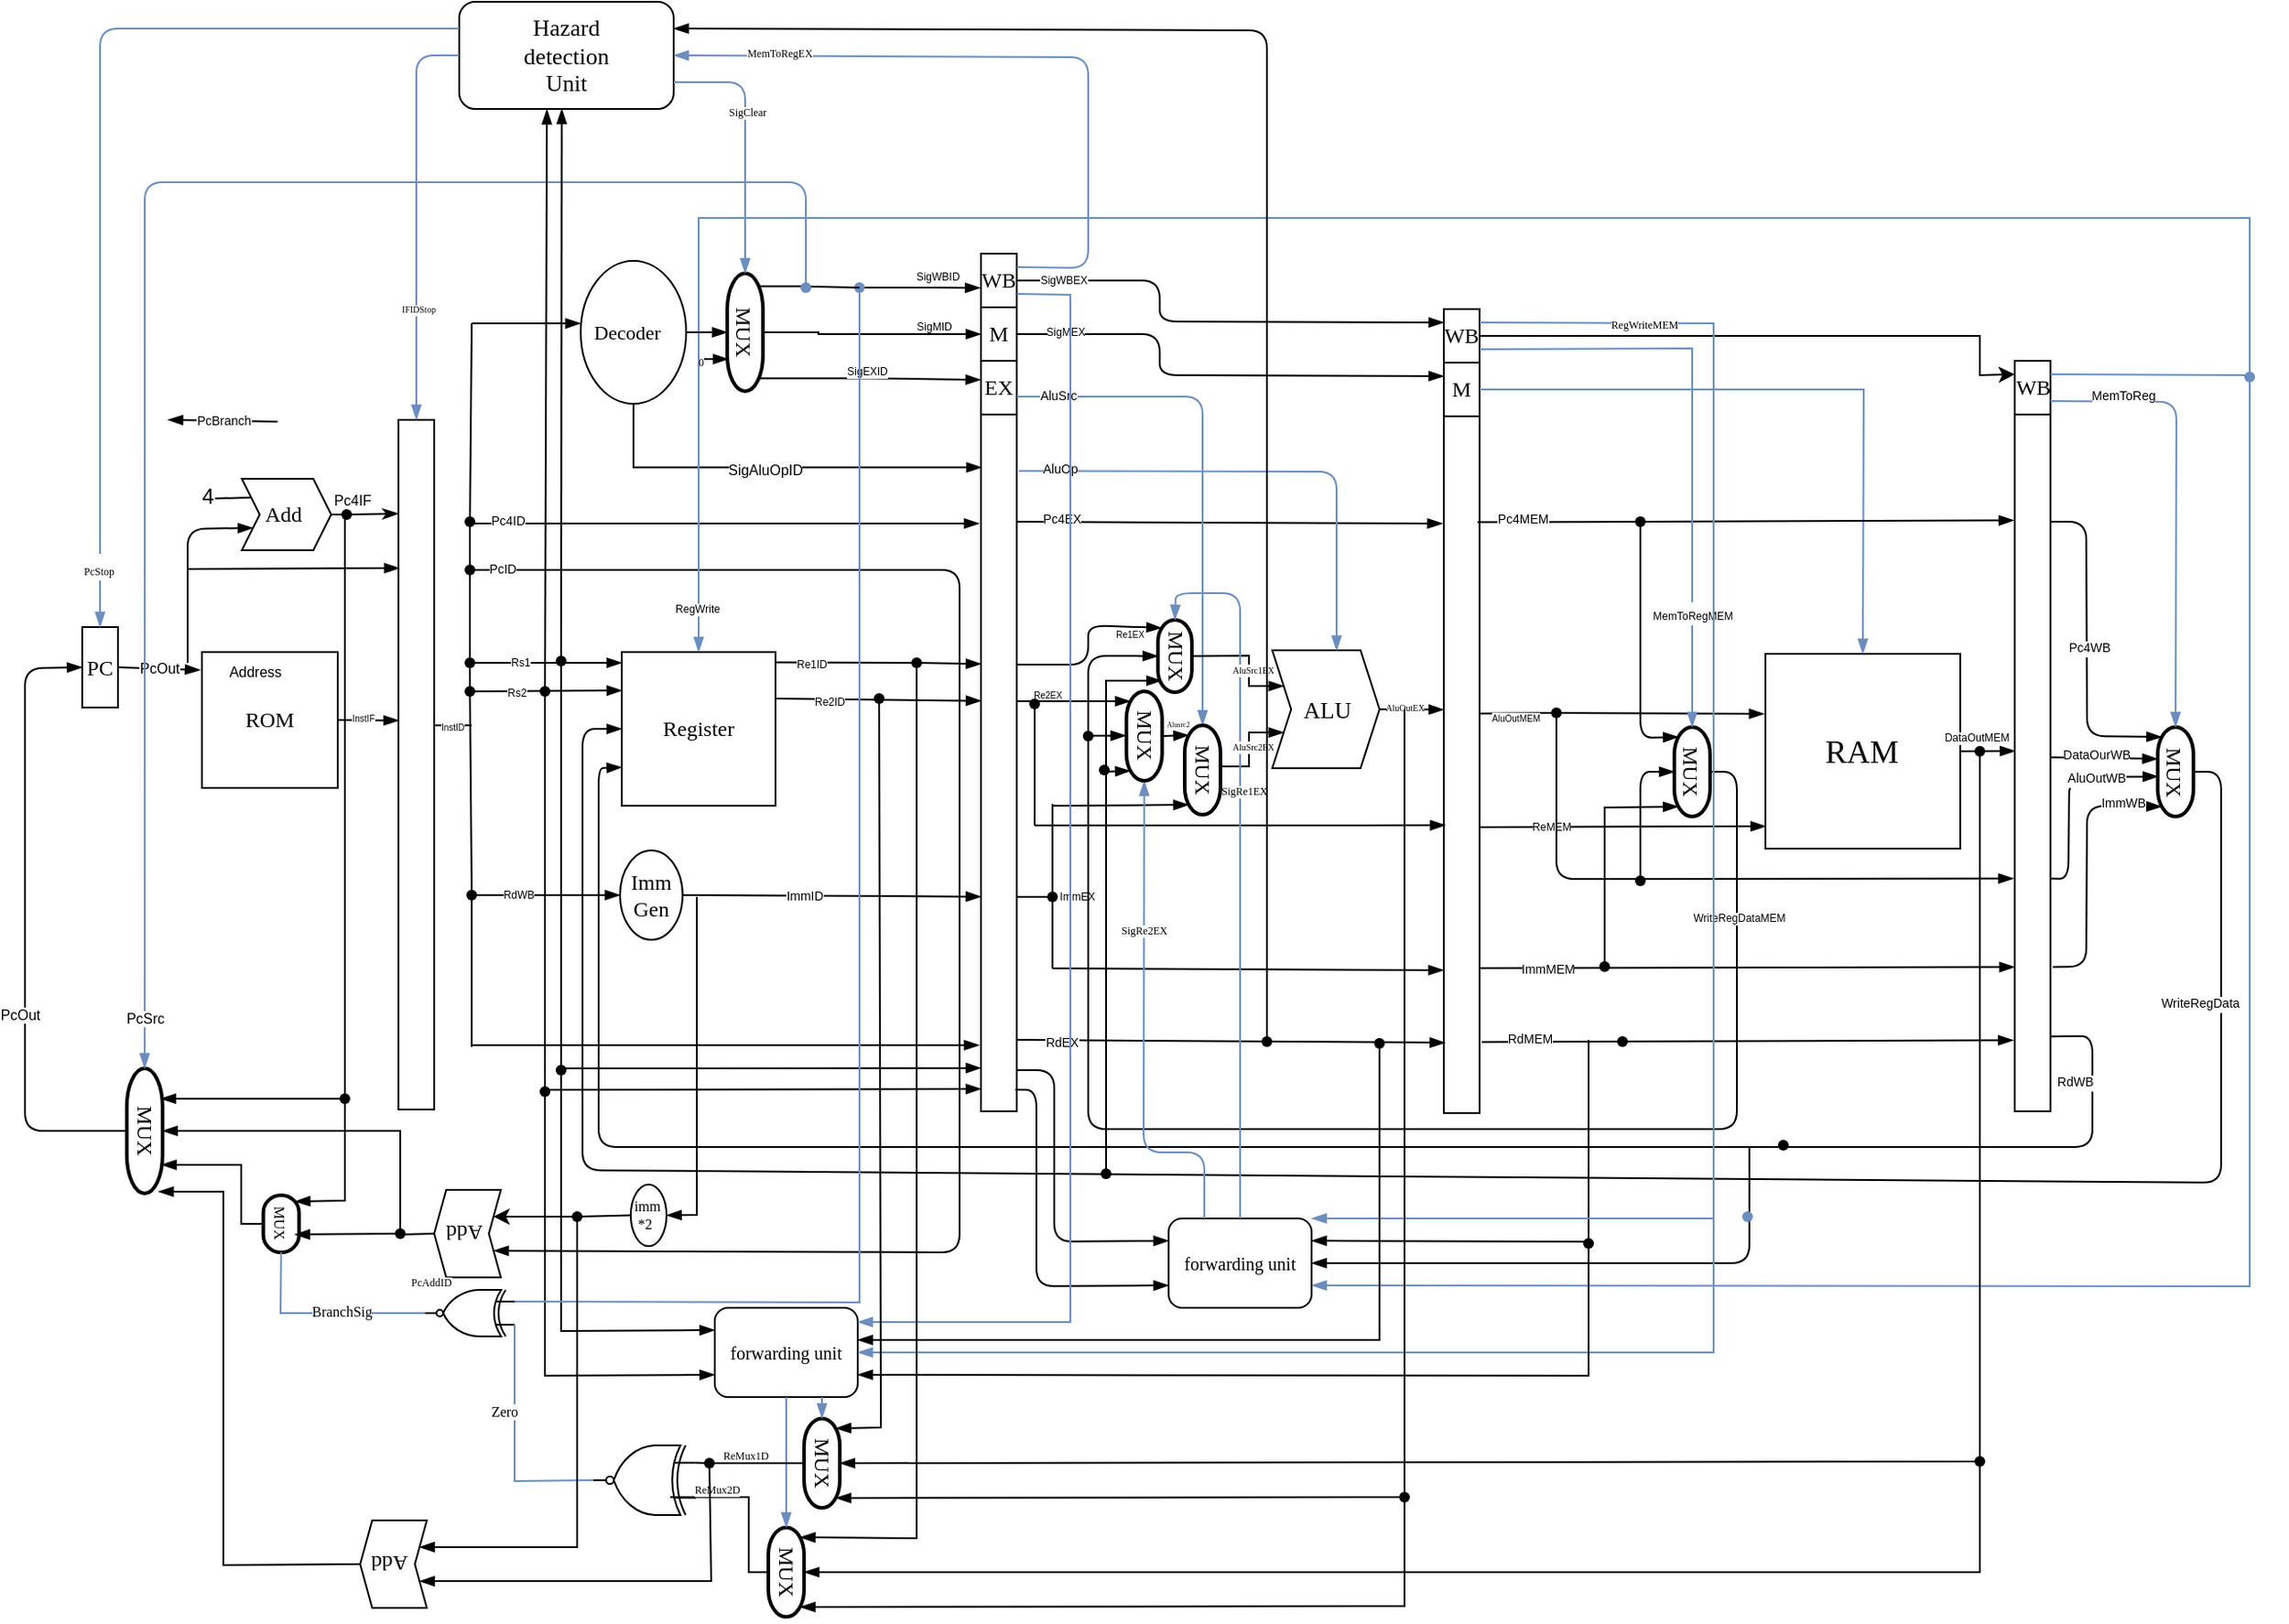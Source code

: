 <mxfile version="15.5.9" type="github">
  <diagram id="kgpKYQtTHZ0yAKxKKP6v" name="Page-1">
    <mxGraphModel dx="2494" dy="972" grid="0" gridSize="10" guides="1" tooltips="1" connect="1" arrows="1" fold="1" page="0" pageScale="1" pageWidth="850" pageHeight="1100" background="#ffffff" math="0" shadow="0">
      <root>
        <mxCell id="0" />
        <mxCell id="1" parent="0" />
        <mxCell id="3WGhXrrfseAbKHN0i4dS-6" value="&lt;font face=&quot;Comic Sans MS&quot;&gt;WB&lt;/font&gt;" style="rounded=0;whiteSpace=wrap;html=1;" parent="1" vertex="1">
          <mxGeometry x="-10" y="290" width="20" height="30" as="geometry" />
        </mxCell>
        <mxCell id="3WGhXrrfseAbKHN0i4dS-5" value="&lt;font face=&quot;Comic Sans MS&quot;&gt;M&lt;/font&gt;" style="rounded=0;whiteSpace=wrap;html=1;" parent="1" vertex="1">
          <mxGeometry x="-10" y="320" width="20" height="30" as="geometry" />
        </mxCell>
        <mxCell id="3WGhXrrfseAbKHN0i4dS-7" value="&lt;font face=&quot;Comic Sans MS&quot;&gt;EX&lt;/font&gt;" style="rounded=0;whiteSpace=wrap;html=1;" parent="1" vertex="1">
          <mxGeometry x="-10" y="350" width="20" height="30" as="geometry" />
        </mxCell>
        <mxCell id="3WGhXrrfseAbKHN0i4dS-8" value="" style="rounded=0;whiteSpace=wrap;html=1;" parent="1" vertex="1">
          <mxGeometry x="-10" y="380" width="20" height="390" as="geometry" />
        </mxCell>
        <mxCell id="3WGhXrrfseAbKHN0i4dS-10" value="&lt;font face=&quot;Comic Sans MS&quot;&gt;WB&lt;/font&gt;" style="rounded=0;whiteSpace=wrap;html=1;" parent="1" vertex="1">
          <mxGeometry x="249" y="321" width="20" height="30" as="geometry" />
        </mxCell>
        <mxCell id="3WGhXrrfseAbKHN0i4dS-11" value="&lt;font face=&quot;Comic Sans MS&quot;&gt;M&lt;/font&gt;" style="rounded=0;whiteSpace=wrap;html=1;" parent="1" vertex="1">
          <mxGeometry x="249" y="351" width="20" height="30" as="geometry" />
        </mxCell>
        <mxCell id="3WGhXrrfseAbKHN0i4dS-12" value="" style="rounded=0;whiteSpace=wrap;html=1;" parent="1" vertex="1">
          <mxGeometry x="249" y="381" width="20" height="390" as="geometry" />
        </mxCell>
        <mxCell id="3WGhXrrfseAbKHN0i4dS-14" value="&lt;font face=&quot;Comic Sans MS&quot;&gt;WB&lt;/font&gt;" style="rounded=0;whiteSpace=wrap;html=1;" parent="1" vertex="1">
          <mxGeometry x="568.52" y="350" width="20" height="30" as="geometry" />
        </mxCell>
        <mxCell id="3WGhXrrfseAbKHN0i4dS-15" value="" style="rounded=0;whiteSpace=wrap;html=1;" parent="1" vertex="1">
          <mxGeometry x="568.52" y="380" width="20" height="390" as="geometry" />
        </mxCell>
        <mxCell id="3WGhXrrfseAbKHN0i4dS-16" value="" style="rounded=0;whiteSpace=wrap;html=1;" parent="1" vertex="1">
          <mxGeometry x="-336" y="383" width="20" height="386" as="geometry" />
        </mxCell>
        <mxCell id="3WGhXrrfseAbKHN0i4dS-17" value="&lt;font face=&quot;Comic Sans MS&quot;&gt;Register&lt;/font&gt;" style="whiteSpace=wrap;html=1;aspect=fixed;" parent="1" vertex="1">
          <mxGeometry x="-211" y="513" width="86" height="86" as="geometry" />
        </mxCell>
        <mxCell id="3WGhXrrfseAbKHN0i4dS-22" value="&lt;div&gt;&lt;font face=&quot;Comic Sans MS&quot;&gt;Imm&lt;/font&gt;&lt;/div&gt;&lt;div&gt;&lt;font face=&quot;Comic Sans MS&quot;&gt;Gen&lt;br&gt;&lt;/font&gt;&lt;/div&gt;" style="ellipse;whiteSpace=wrap;html=1;" parent="1" vertex="1">
          <mxGeometry x="-212" y="624" width="35" height="50" as="geometry" />
        </mxCell>
        <mxCell id="3WGhXrrfseAbKHN0i4dS-24" value="&lt;font face=&quot;Comic Sans MS&quot;&gt;ROM&lt;/font&gt;" style="whiteSpace=wrap;html=1;aspect=fixed;" parent="1" vertex="1">
          <mxGeometry x="-446" y="513" width="76" height="76" as="geometry" />
        </mxCell>
        <mxCell id="3WGhXrrfseAbKHN0i4dS-25" value="&lt;font style=&quot;font-size: 8px&quot;&gt;Address&lt;/font&gt;" style="text;html=1;strokeColor=none;fillColor=none;align=center;verticalAlign=middle;whiteSpace=wrap;rounded=0;" parent="1" vertex="1">
          <mxGeometry x="-436" y="513" width="40" height="20" as="geometry" />
        </mxCell>
        <mxCell id="3WGhXrrfseAbKHN0i4dS-27" value="&lt;font face=&quot;Comic Sans MS&quot;&gt;PC&lt;/font&gt;" style="rounded=0;whiteSpace=wrap;html=1;" parent="1" vertex="1">
          <mxGeometry x="-513" y="499" width="20" height="45" as="geometry" />
        </mxCell>
        <mxCell id="3WGhXrrfseAbKHN0i4dS-30" value="&lt;font face=&quot;Comic Sans MS&quot;&gt;MUX&lt;/font&gt;" style="strokeWidth=2;html=1;shape=mxgraph.flowchart.terminator;whiteSpace=wrap;rotation=90;" parent="1" vertex="1">
          <mxGeometry x="-513" y="771" width="69.91" height="20" as="geometry" />
        </mxCell>
        <mxCell id="3WGhXrrfseAbKHN0i4dS-35" value="&lt;font style=&quot;font-size: 8px&quot; face=&quot;Comic Sans MS&quot;&gt;MUX&lt;/font&gt;" style="strokeWidth=2;html=1;shape=mxgraph.flowchart.terminator;whiteSpace=wrap;rotation=90;" parent="1" vertex="1">
          <mxGeometry x="-417.69" y="823" width="32.07" height="20" as="geometry" />
        </mxCell>
        <mxCell id="3WGhXrrfseAbKHN0i4dS-36" value="&lt;div style=&quot;font-size: 7px&quot;&gt;PcBranch&lt;/div&gt;" style="endArrow=blockThin;html=1;verticalAlign=middle;endFill=1;" parent="1" edge="1">
          <mxGeometry width="50" height="50" relative="1" as="geometry">
            <mxPoint x="-403.66" y="384" as="sourcePoint" />
            <mxPoint x="-465" y="383" as="targetPoint" />
          </mxGeometry>
        </mxCell>
        <mxCell id="3WGhXrrfseAbKHN0i4dS-39" value="&lt;font face=&quot;Comic Sans MS&quot;&gt;&amp;nbsp;&amp;nbsp;&amp;nbsp; Add&lt;/font&gt;" style="shape=step;perimeter=stepPerimeter;whiteSpace=wrap;html=1;fixedSize=1;align=left;size=10;" parent="1" vertex="1">
          <mxGeometry x="-423.66" y="416" width="50" height="40" as="geometry" />
        </mxCell>
        <mxCell id="3WGhXrrfseAbKHN0i4dS-42" value="" style="endArrow=none;html=1;align=left;" parent="1" edge="1">
          <mxGeometry width="50" height="50" relative="1" as="geometry">
            <mxPoint x="-438.66" y="427" as="sourcePoint" />
            <mxPoint x="-418.66" y="426.5" as="targetPoint" />
          </mxGeometry>
        </mxCell>
        <mxCell id="3WGhXrrfseAbKHN0i4dS-43" value="4" style="text;html=1;align=center;verticalAlign=middle;resizable=0;points=[];autosize=1;strokeColor=none;" parent="1" vertex="1">
          <mxGeometry x="-452.66" y="416" width="20" height="20" as="geometry" />
        </mxCell>
        <mxCell id="3WGhXrrfseAbKHN0i4dS-29" value="PcOut" style="endArrow=blockThin;html=1;verticalAlign=middle;fontSize=8;endFill=1;exitX=1;exitY=0.5;exitDx=0;exitDy=0;entryX=-0.013;entryY=0.132;entryDx=0;entryDy=0;entryPerimeter=0;" parent="1" source="3WGhXrrfseAbKHN0i4dS-27" target="3WGhXrrfseAbKHN0i4dS-24" edge="1">
          <mxGeometry width="50" height="50" relative="1" as="geometry">
            <mxPoint x="-486" y="522" as="sourcePoint" />
            <mxPoint x="-440.8" y="521.6" as="targetPoint" />
          </mxGeometry>
        </mxCell>
        <mxCell id="3WGhXrrfseAbKHN0i4dS-45" value="" style="endArrow=blockThin;html=1;fontSize=8;align=left;entryX=0;entryY=0.75;entryDx=0;entryDy=0;endFill=1;" parent="1" target="3WGhXrrfseAbKHN0i4dS-39" edge="1">
          <mxGeometry width="50" height="50" relative="1" as="geometry">
            <mxPoint x="-454" y="519" as="sourcePoint" />
            <mxPoint x="-404" y="425" as="targetPoint" />
            <Array as="points">
              <mxPoint x="-454" y="444" />
            </Array>
          </mxGeometry>
        </mxCell>
        <mxCell id="3WGhXrrfseAbKHN0i4dS-69" style="edgeStyle=orthogonalEdgeStyle;rounded=0;orthogonalLoop=1;jettySize=auto;html=1;exitDx=0;exitDy=0;fontSize=8;align=left;endArrow=blockThin;endFill=1;exitPerimeter=0;entryX=-0.021;entryY=0.638;entryDx=0;entryDy=0;entryPerimeter=0;startArrow=none;" parent="1" source="pKkXL_fuXF9toPgZsUNc-90" target="3WGhXrrfseAbKHN0i4dS-6" edge="1">
          <mxGeometry relative="1" as="geometry">
            <mxPoint x="-10" y="307" as="targetPoint" />
          </mxGeometry>
        </mxCell>
        <mxCell id="3WGhXrrfseAbKHN0i4dS-70" value="&lt;div align=&quot;left&quot;&gt;&lt;br&gt;&lt;/div&gt;" style="edgeStyle=orthogonalEdgeStyle;rounded=0;orthogonalLoop=1;jettySize=auto;html=1;exitX=0.5;exitY=0;exitDx=0;exitDy=0;entryX=0;entryY=0.5;entryDx=0;entryDy=0;fontSize=8;align=left;endArrow=blockThin;endFill=1;exitPerimeter=0;" parent="1" source="gq7fBsmWnAXoDukaiIT1-74" target="3WGhXrrfseAbKHN0i4dS-5" edge="1">
          <mxGeometry relative="1" as="geometry">
            <Array as="points">
              <mxPoint x="-101" y="334" />
              <mxPoint x="-101" y="335" />
            </Array>
          </mxGeometry>
        </mxCell>
        <mxCell id="3WGhXrrfseAbKHN0i4dS-71" style="edgeStyle=orthogonalEdgeStyle;rounded=0;orthogonalLoop=1;jettySize=auto;html=1;exitX=0.89;exitY=0.11;exitDx=0;exitDy=0;entryX=-0.005;entryY=0.353;entryDx=0;entryDy=0;entryPerimeter=0;fontSize=8;align=left;endArrow=blockThin;endFill=1;exitPerimeter=0;" parent="1" source="gq7fBsmWnAXoDukaiIT1-74" target="3WGhXrrfseAbKHN0i4dS-7" edge="1">
          <mxGeometry relative="1" as="geometry" />
        </mxCell>
        <mxCell id="3WGhXrrfseAbKHN0i4dS-177" value="SigEXID" style="edgeLabel;html=1;align=center;verticalAlign=middle;resizable=0;points=[];fontSize=6;fontColor=#000000;" parent="3WGhXrrfseAbKHN0i4dS-71" vertex="1" connectable="0">
          <mxGeometry x="0.038" y="1" relative="1" as="geometry">
            <mxPoint x="-4" y="-4" as="offset" />
          </mxGeometry>
        </mxCell>
        <mxCell id="3WGhXrrfseAbKHN0i4dS-72" style="edgeStyle=orthogonalEdgeStyle;rounded=0;orthogonalLoop=1;jettySize=auto;html=1;exitX=0.5;exitY=1;exitDx=0;exitDy=0;entryX=0.017;entryY=0.076;entryDx=0;entryDy=0;entryPerimeter=0;fontSize=8;align=left;endArrow=blockThin;endFill=1;" parent="1" source="3WGhXrrfseAbKHN0i4dS-68" target="3WGhXrrfseAbKHN0i4dS-8" edge="1">
          <mxGeometry relative="1" as="geometry" />
        </mxCell>
        <mxCell id="3WGhXrrfseAbKHN0i4dS-176" value="SigAluOpID" style="edgeLabel;html=1;align=center;verticalAlign=middle;resizable=0;points=[];fontSize=8;fontColor=#000000;" parent="3WGhXrrfseAbKHN0i4dS-72" vertex="1" connectable="0">
          <mxGeometry x="0.174" y="-1" relative="1" as="geometry">
            <mxPoint x="-27" as="offset" />
          </mxGeometry>
        </mxCell>
        <mxCell id="3WGhXrrfseAbKHN0i4dS-68" value="&lt;font style=&quot;font-size: 11px&quot; face=&quot;Comic Sans MS&quot;&gt;&amp;nbsp; Decoder&lt;/font&gt;" style="ellipse;whiteSpace=wrap;html=1;fontSize=8;align=left;" parent="1" vertex="1">
          <mxGeometry x="-234" y="294" width="59" height="80" as="geometry" />
        </mxCell>
        <mxCell id="3WGhXrrfseAbKHN0i4dS-77" value="" style="endArrow=none;html=1;fontSize=8;align=left;startArrow=none;" parent="1" edge="1" source="pKkXL_fuXF9toPgZsUNc-40">
          <mxGeometry width="50" height="50" relative="1" as="geometry">
            <mxPoint x="-295" y="734" as="sourcePoint" />
            <mxPoint x="-295" y="329" as="targetPoint" />
          </mxGeometry>
        </mxCell>
        <mxCell id="3WGhXrrfseAbKHN0i4dS-80" value="" style="endArrow=blockThin;html=1;fontSize=8;align=left;entryX=0;entryY=0;entryDx=0;entryDy=0;endFill=1;" parent="1" edge="1">
          <mxGeometry width="50" height="50" relative="1" as="geometry">
            <mxPoint x="-295" y="519" as="sourcePoint" />
            <mxPoint x="-211.0" y="519" as="targetPoint" />
          </mxGeometry>
        </mxCell>
        <mxCell id="3WGhXrrfseAbKHN0i4dS-189" value="Rs1" style="edgeLabel;html=1;align=center;verticalAlign=middle;resizable=0;points=[];fontSize=6;fontColor=#000000;" parent="3WGhXrrfseAbKHN0i4dS-80" vertex="1" connectable="0">
          <mxGeometry x="-0.374" relative="1" as="geometry">
            <mxPoint as="offset" />
          </mxGeometry>
        </mxCell>
        <mxCell id="3WGhXrrfseAbKHN0i4dS-81" value="" style="endArrow=blockThin;html=1;fontSize=8;align=left;entryX=0;entryY=0.25;entryDx=0;entryDy=0;endFill=1;" parent="1" target="3WGhXrrfseAbKHN0i4dS-17" edge="1">
          <mxGeometry width="50" height="50" relative="1" as="geometry">
            <mxPoint x="-295" y="535" as="sourcePoint" />
            <mxPoint x="-258.602" y="537.928" as="targetPoint" />
          </mxGeometry>
        </mxCell>
        <mxCell id="3WGhXrrfseAbKHN0i4dS-190" value="Rs2" style="edgeLabel;html=1;align=center;verticalAlign=middle;resizable=0;points=[];fontSize=6;fontColor=#000000;" parent="3WGhXrrfseAbKHN0i4dS-81" vertex="1" connectable="0">
          <mxGeometry x="-0.412" y="-1" relative="1" as="geometry">
            <mxPoint as="offset" />
          </mxGeometry>
        </mxCell>
        <mxCell id="3WGhXrrfseAbKHN0i4dS-82" value="" style="endArrow=blockThin;html=1;fontSize=8;align=left;entryX=-0.002;entryY=0.438;entryDx=0;entryDy=0;entryPerimeter=0;endFill=1;" parent="1" target="3WGhXrrfseAbKHN0i4dS-68" edge="1">
          <mxGeometry width="50" height="50" relative="1" as="geometry">
            <mxPoint x="-295" y="329" as="sourcePoint" />
            <mxPoint x="-215" y="329" as="targetPoint" />
          </mxGeometry>
        </mxCell>
        <mxCell id="3WGhXrrfseAbKHN0i4dS-83" value="" style="endArrow=blockThin;html=1;fontSize=8;align=left;endFill=1;" parent="1" edge="1">
          <mxGeometry width="50" height="50" relative="1" as="geometry">
            <mxPoint x="-295" y="733" as="sourcePoint" />
            <mxPoint x="-11" y="733" as="targetPoint" />
          </mxGeometry>
        </mxCell>
        <mxCell id="3WGhXrrfseAbKHN0i4dS-84" value="" style="endArrow=blockThin;html=1;fontSize=8;align=left;entryX=0;entryY=0.5;entryDx=0;entryDy=0;endFill=1;" parent="1" target="3WGhXrrfseAbKHN0i4dS-22" edge="1">
          <mxGeometry width="50" height="50" relative="1" as="geometry">
            <mxPoint x="-295" y="649" as="sourcePoint" />
            <mxPoint x="-215" y="639" as="targetPoint" />
            <Array as="points">
              <mxPoint x="-235" y="649" />
            </Array>
          </mxGeometry>
        </mxCell>
        <mxCell id="3WGhXrrfseAbKHN0i4dS-85" value="" style="endArrow=blockThin;html=1;fontSize=8;align=left;exitX=1;exitY=0.5;exitDx=0;exitDy=0;entryX=-0.001;entryY=0.692;entryDx=0;entryDy=0;entryPerimeter=0;endFill=1;" parent="1" source="3WGhXrrfseAbKHN0i4dS-22" target="3WGhXrrfseAbKHN0i4dS-8" edge="1">
          <mxGeometry width="50" height="50" relative="1" as="geometry">
            <mxPoint x="-130" y="670" as="sourcePoint" />
            <mxPoint x="-14" y="650" as="targetPoint" />
            <Array as="points" />
          </mxGeometry>
        </mxCell>
        <mxCell id="3WGhXrrfseAbKHN0i4dS-193" value="ImmID" style="edgeLabel;html=1;align=center;verticalAlign=middle;resizable=0;points=[];fontSize=7;fontColor=#000000;" parent="3WGhXrrfseAbKHN0i4dS-85" vertex="1" connectable="0">
          <mxGeometry x="-0.184" y="-2" relative="1" as="geometry">
            <mxPoint y="-2" as="offset" />
          </mxGeometry>
        </mxCell>
        <mxCell id="3WGhXrrfseAbKHN0i4dS-87" value="" style="endArrow=blockThin;html=1;fontSize=8;align=left;endFill=1;" parent="1" edge="1">
          <mxGeometry width="50" height="50" relative="1" as="geometry">
            <mxPoint x="-295" y="441" as="sourcePoint" />
            <mxPoint x="-11" y="441" as="targetPoint" />
          </mxGeometry>
        </mxCell>
        <mxCell id="3WGhXrrfseAbKHN0i4dS-175" value="Pc4ID" style="edgeLabel;html=1;align=center;verticalAlign=middle;resizable=0;points=[];fontSize=7;fontColor=#000000;" parent="3WGhXrrfseAbKHN0i4dS-87" vertex="1" connectable="0">
          <mxGeometry x="-0.892" relative="1" as="geometry">
            <mxPoint x="4" y="-1" as="offset" />
          </mxGeometry>
        </mxCell>
        <mxCell id="3WGhXrrfseAbKHN0i4dS-88" value="" style="endArrow=blockThin;fontSize=8;align=left;entryX=0;entryY=0.358;entryDx=0;entryDy=0;entryPerimeter=0;endFill=1;exitDx=0;exitDy=0;exitPerimeter=0;startArrow=none;" parent="1" source="pKkXL_fuXF9toPgZsUNc-77" target="3WGhXrrfseAbKHN0i4dS-8" edge="1">
          <mxGeometry width="50" height="50" relative="1" as="geometry">
            <mxPoint x="-97" y="520" as="sourcePoint" />
            <mxPoint x="-12" y="520" as="targetPoint" />
          </mxGeometry>
        </mxCell>
        <mxCell id="3WGhXrrfseAbKHN0i4dS-89" value="" style="endArrow=blockThin;html=1;fontSize=8;align=left;entryX=0.002;entryY=0.411;entryDx=0;entryDy=0;entryPerimeter=0;endFill=1;exitX=0.999;exitY=0.302;exitDx=0;exitDy=0;exitPerimeter=0;" parent="1" source="3WGhXrrfseAbKHN0i4dS-17" target="3WGhXrrfseAbKHN0i4dS-8" edge="1">
          <mxGeometry width="50" height="50" relative="1" as="geometry">
            <mxPoint x="-97" y="540" as="sourcePoint" />
            <mxPoint x="-13" y="539" as="targetPoint" />
          </mxGeometry>
        </mxCell>
        <mxCell id="3WGhXrrfseAbKHN0i4dS-188" value="Re2ID" style="edgeLabel;html=1;align=center;verticalAlign=middle;resizable=0;points=[];fontSize=6;fontColor=#000000;" parent="3WGhXrrfseAbKHN0i4dS-89" vertex="1" connectable="0">
          <mxGeometry x="-0.486" y="-1" relative="1" as="geometry">
            <mxPoint as="offset" />
          </mxGeometry>
        </mxCell>
        <mxCell id="3WGhXrrfseAbKHN0i4dS-97" value="" style="endArrow=none;html=1;fontSize=8;align=left;" parent="1" edge="1">
          <mxGeometry width="50" height="50" relative="1" as="geometry">
            <mxPoint x="10" y="650" as="sourcePoint" />
            <mxPoint x="30" y="650" as="targetPoint" />
          </mxGeometry>
        </mxCell>
        <mxCell id="3WGhXrrfseAbKHN0i4dS-98" value="" style="endArrow=none;html=1;fontSize=8;align=left;" parent="1" edge="1">
          <mxGeometry width="50" height="50" relative="1" as="geometry">
            <mxPoint x="30" y="690" as="sourcePoint" />
            <mxPoint x="30" y="598" as="targetPoint" />
          </mxGeometry>
        </mxCell>
        <mxCell id="3WGhXrrfseAbKHN0i4dS-99" value="" style="endArrow=blockThin;html=1;fontSize=8;align=left;entryX=0.89;entryY=0.89;entryDx=0;entryDy=0;entryPerimeter=0;endFill=1;" parent="1" target="pKkXL_fuXF9toPgZsUNc-11" edge="1">
          <mxGeometry width="50" height="50" relative="1" as="geometry">
            <mxPoint x="30" y="599" as="sourcePoint" />
            <mxPoint x="30.12" y="501.983" as="targetPoint" />
          </mxGeometry>
        </mxCell>
        <mxCell id="3WGhXrrfseAbKHN0i4dS-100" value="" style="endArrow=blockThin;html=1;fontSize=8;align=left;entryX=-0.006;entryY=0.795;entryDx=0;entryDy=0;entryPerimeter=0;endFill=1;" parent="1" target="3WGhXrrfseAbKHN0i4dS-12" edge="1">
          <mxGeometry width="50" height="50" relative="1" as="geometry">
            <mxPoint x="30" y="690" as="sourcePoint" />
            <mxPoint x="161.58" y="689.88" as="targetPoint" />
          </mxGeometry>
        </mxCell>
        <mxCell id="3WGhXrrfseAbKHN0i4dS-101" value="" style="endArrow=blockThin;html=1;fontSize=8;align=left;entryX=0.033;entryY=0.899;entryDx=0;entryDy=0;entryPerimeter=0;endFill=1;" parent="1" target="3WGhXrrfseAbKHN0i4dS-12" edge="1">
          <mxGeometry width="50" height="50" relative="1" as="geometry">
            <mxPoint x="10" y="730" as="sourcePoint" />
            <mxPoint x="156" y="730" as="targetPoint" />
          </mxGeometry>
        </mxCell>
        <mxCell id="3WGhXrrfseAbKHN0i4dS-216" value="RdEX" style="edgeLabel;html=1;align=center;verticalAlign=middle;resizable=0;points=[];fontSize=7;fontColor=#000000;" parent="3WGhXrrfseAbKHN0i4dS-101" vertex="1" connectable="0">
          <mxGeometry x="-0.796" y="-2" relative="1" as="geometry">
            <mxPoint as="offset" />
          </mxGeometry>
        </mxCell>
        <mxCell id="3WGhXrrfseAbKHN0i4dS-103" value="" style="endArrow=blockThin;html=1;fontSize=8;align=left;endFill=1;" parent="1" edge="1">
          <mxGeometry width="50" height="50" relative="1" as="geometry">
            <mxPoint x="-454.5" y="466.5" as="sourcePoint" />
            <mxPoint x="-335.5" y="466" as="targetPoint" />
          </mxGeometry>
        </mxCell>
        <mxCell id="3WGhXrrfseAbKHN0i4dS-104" value="" style="endArrow=blockThin;html=1;fontSize=8;align=left;endFill=1;entryX=0;entryY=0.25;entryDx=0;entryDy=0;" parent="1" edge="1" target="pKkXL_fuXF9toPgZsUNc-18">
          <mxGeometry width="50" height="50" relative="1" as="geometry">
            <mxPoint x="-297" y="467" as="sourcePoint" />
            <mxPoint x="-10" y="467" as="targetPoint" />
            <Array as="points">
              <mxPoint x="-22" y="467" />
              <mxPoint x="-22" y="849" />
            </Array>
          </mxGeometry>
        </mxCell>
        <mxCell id="3WGhXrrfseAbKHN0i4dS-225" value="PcID" style="edgeLabel;html=1;align=center;verticalAlign=middle;resizable=0;points=[];fontSize=7;fontColor=#000000;" parent="3WGhXrrfseAbKHN0i4dS-104" vertex="1" connectable="0">
          <mxGeometry x="-0.87" relative="1" as="geometry">
            <mxPoint x="-41" as="offset" />
          </mxGeometry>
        </mxCell>
        <mxCell id="3WGhXrrfseAbKHN0i4dS-106" value="&lt;font style=&quot;font-size: 13px&quot; face=&quot;Comic Sans MS&quot;&gt;&amp;nbsp;&amp;nbsp;&amp;nbsp;&amp;nbsp; ALU&lt;/font&gt;" style="shape=step;perimeter=stepPerimeter;whiteSpace=wrap;html=1;fixedSize=1;fontSize=8;align=left;size=10.58;" parent="1" vertex="1">
          <mxGeometry x="153" y="512" width="60" height="66" as="geometry" />
        </mxCell>
        <mxCell id="3WGhXrrfseAbKHN0i4dS-107" value="" style="endArrow=blockThin;html=1;fontSize=8;align=left;endFill=1;entryX=0.11;entryY=0.89;entryDx=0;entryDy=0;entryPerimeter=0;" parent="1" target="gq7fBsmWnAXoDukaiIT1-26" edge="1">
          <mxGeometry width="50" height="50" relative="1" as="geometry">
            <mxPoint x="10" y="520" as="sourcePoint" />
            <mxPoint x="110" y="520" as="targetPoint" />
            <Array as="points">
              <mxPoint x="50" y="520" />
              <mxPoint x="50" y="498" />
            </Array>
          </mxGeometry>
        </mxCell>
        <mxCell id="3WGhXrrfseAbKHN0i4dS-197" value="Re1EX" style="edgeLabel;html=1;align=center;verticalAlign=middle;resizable=0;points=[];fontSize=5;fontColor=#000000;" parent="3WGhXrrfseAbKHN0i4dS-107" vertex="1" connectable="0">
          <mxGeometry x="-0.767" y="-1" relative="1" as="geometry">
            <mxPoint x="51" y="-19" as="offset" />
          </mxGeometry>
        </mxCell>
        <mxCell id="3WGhXrrfseAbKHN0i4dS-111" value="" style="endArrow=blockThin;html=1;fontSize=8;align=left;exitX=0.993;exitY=0.414;exitDx=0;exitDy=0;exitPerimeter=0;entryX=0.11;entryY=0.89;entryDx=0;entryDy=0;entryPerimeter=0;endFill=1;" parent="1" edge="1" target="pKkXL_fuXF9toPgZsUNc-2">
          <mxGeometry width="50" height="50" relative="1" as="geometry">
            <mxPoint x="9.86" y="540.46" as="sourcePoint" />
            <mxPoint x="45.4" y="541.15" as="targetPoint" />
          </mxGeometry>
        </mxCell>
        <mxCell id="3WGhXrrfseAbKHN0i4dS-196" value="Re2EX" style="edgeLabel;html=1;align=center;verticalAlign=middle;resizable=0;points=[];fontSize=5;fontColor=#000000;" parent="3WGhXrrfseAbKHN0i4dS-111" vertex="1" connectable="0">
          <mxGeometry x="-0.515" relative="1" as="geometry">
            <mxPoint x="1" y="-5" as="offset" />
          </mxGeometry>
        </mxCell>
        <mxCell id="3WGhXrrfseAbKHN0i4dS-114" value="" style="endArrow=blockThin;html=1;fontSize=8;align=left;exitX=1;exitY=0.5;exitDx=0;exitDy=0;entryX=0.002;entryY=0.421;entryDx=0;entryDy=0;entryPerimeter=0;endFill=1;" parent="1" source="3WGhXrrfseAbKHN0i4dS-106" target="3WGhXrrfseAbKHN0i4dS-12" edge="1">
          <mxGeometry width="50" height="50" relative="1" as="geometry">
            <mxPoint x="232" y="545" as="sourcePoint" />
            <mxPoint x="249" y="547" as="targetPoint" />
          </mxGeometry>
        </mxCell>
        <mxCell id="pKkXL_fuXF9toPgZsUNc-59" value="AluOutEX" style="edgeLabel;html=1;align=center;verticalAlign=middle;resizable=0;points=[];fontSize=5;fontFamily=Comic Sans MS;" vertex="1" connectable="0" parent="3WGhXrrfseAbKHN0i4dS-114">
          <mxGeometry x="-0.326" y="-1" relative="1" as="geometry">
            <mxPoint x="2" y="-2" as="offset" />
          </mxGeometry>
        </mxCell>
        <mxCell id="3WGhXrrfseAbKHN0i4dS-115" value="" style="endArrow=blockThin;html=1;fontSize=8;align=left;exitX=1.018;exitY=0.154;exitDx=0;exitDy=0;exitPerimeter=0;entryX=-0.035;entryY=0.154;entryDx=0;entryDy=0;entryPerimeter=0;endFill=1;" parent="1" source="3WGhXrrfseAbKHN0i4dS-8" target="3WGhXrrfseAbKHN0i4dS-12" edge="1">
          <mxGeometry width="50" height="50" relative="1" as="geometry">
            <mxPoint x="-230" y="560" as="sourcePoint" />
            <mxPoint x="162" y="440" as="targetPoint" />
          </mxGeometry>
        </mxCell>
        <mxCell id="3WGhXrrfseAbKHN0i4dS-206" value="Pc4EX" style="edgeLabel;html=1;align=center;verticalAlign=middle;resizable=0;points=[];fontSize=7;fontColor=#000000;" parent="3WGhXrrfseAbKHN0i4dS-115" vertex="1" connectable="0">
          <mxGeometry x="-0.9" y="3" relative="1" as="geometry">
            <mxPoint x="12" y="2" as="offset" />
          </mxGeometry>
        </mxCell>
        <mxCell id="3WGhXrrfseAbKHN0i4dS-116" value="" style="endArrow=none;html=1;fontSize=8;align=left;startArrow=none;" parent="1" source="3WGhXrrfseAbKHN0i4dS-231" edge="1">
          <mxGeometry width="50" height="50" relative="1" as="geometry">
            <mxPoint x="20" y="610" as="sourcePoint" />
            <mxPoint x="20" y="540" as="targetPoint" />
          </mxGeometry>
        </mxCell>
        <mxCell id="3WGhXrrfseAbKHN0i4dS-118" value="" style="endArrow=blockThin;html=1;fontSize=8;align=left;entryX=0.043;entryY=0.587;entryDx=0;entryDy=0;entryPerimeter=0;endFill=1;" parent="1" target="3WGhXrrfseAbKHN0i4dS-12" edge="1">
          <mxGeometry width="50" height="50" relative="1" as="geometry">
            <mxPoint x="20" y="610" as="sourcePoint" />
            <mxPoint x="159.96" y="609.6" as="targetPoint" />
          </mxGeometry>
        </mxCell>
        <mxCell id="3WGhXrrfseAbKHN0i4dS-119" value="" style="endArrow=blockThin;html=1;fontSize=8;align=left;exitX=1.058;exitY=0.081;exitDx=0;exitDy=0;exitPerimeter=0;entryX=0.6;entryY=0.003;entryDx=0;entryDy=0;entryPerimeter=0;fontColor=#33FFFF;fillColor=#dae8fc;strokeColor=#6c8ebf;endFill=1;" parent="1" source="3WGhXrrfseAbKHN0i4dS-8" target="3WGhXrrfseAbKHN0i4dS-106" edge="1">
          <mxGeometry width="50" height="50" relative="1" as="geometry">
            <mxPoint x="50" y="580" as="sourcePoint" />
            <mxPoint x="119" y="508" as="targetPoint" />
            <Array as="points">
              <mxPoint x="189" y="412" />
            </Array>
          </mxGeometry>
        </mxCell>
        <mxCell id="3WGhXrrfseAbKHN0i4dS-220" value="AluOp" style="edgeLabel;html=1;align=center;verticalAlign=middle;resizable=0;points=[];fontSize=7;fontColor=#000000;" parent="3WGhXrrfseAbKHN0i4dS-119" vertex="1" connectable="0">
          <mxGeometry x="-0.874" y="1" relative="1" as="geometry">
            <mxPoint x="5" as="offset" />
          </mxGeometry>
        </mxCell>
        <mxCell id="3WGhXrrfseAbKHN0i4dS-120" value="" style="endArrow=blockThin;html=1;fontSize=8;fontColor=#33FFFF;align=left;entryX=0;entryY=0.5;entryDx=0;entryDy=0;entryPerimeter=0;fillColor=#dae8fc;strokeColor=#6c8ebf;endFill=1;" parent="1" target="pKkXL_fuXF9toPgZsUNc-11" edge="1">
          <mxGeometry width="50" height="50" relative="1" as="geometry">
            <mxPoint x="10" y="370" as="sourcePoint" />
            <mxPoint x="55" y="532" as="targetPoint" />
            <Array as="points">
              <mxPoint x="114" y="370" />
            </Array>
          </mxGeometry>
        </mxCell>
        <mxCell id="3WGhXrrfseAbKHN0i4dS-221" value="AluSrc" style="edgeLabel;html=1;align=center;verticalAlign=middle;resizable=0;points=[];fontSize=7;fontColor=#000000;" parent="3WGhXrrfseAbKHN0i4dS-120" vertex="1" connectable="0">
          <mxGeometry x="-0.905" y="1" relative="1" as="geometry">
            <mxPoint x="9" y="1" as="offset" />
          </mxGeometry>
        </mxCell>
        <mxCell id="3WGhXrrfseAbKHN0i4dS-121" value="" style="endArrow=blockThin;html=1;fontSize=8;fontColor=#33FFFF;align=left;exitX=1;exitY=0.5;exitDx=0;exitDy=0;entryX=0;entryY=0.25;entryDx=0;entryDy=0;endFill=1;" parent="1" source="3WGhXrrfseAbKHN0i4dS-5" target="3WGhXrrfseAbKHN0i4dS-11" edge="1">
          <mxGeometry width="50" height="50" relative="1" as="geometry">
            <mxPoint x="11.71" y="340" as="sourcePoint" />
            <mxPoint x="61.71" y="290" as="targetPoint" />
            <Array as="points">
              <mxPoint x="90" y="335" />
              <mxPoint x="90" y="358" />
            </Array>
          </mxGeometry>
        </mxCell>
        <mxCell id="3WGhXrrfseAbKHN0i4dS-229" value="SigMEX" style="edgeLabel;html=1;align=center;verticalAlign=middle;resizable=0;points=[];fontSize=6;fontColor=#000000;" parent="3WGhXrrfseAbKHN0i4dS-121" vertex="1" connectable="0">
          <mxGeometry x="-0.796" y="1" relative="1" as="geometry">
            <mxPoint as="offset" />
          </mxGeometry>
        </mxCell>
        <mxCell id="3WGhXrrfseAbKHN0i4dS-122" value="" style="endArrow=blockThin;html=1;fontSize=8;fontColor=#33FFFF;align=left;exitX=1;exitY=0.5;exitDx=0;exitDy=0;entryX=0;entryY=0.25;entryDx=0;entryDy=0;endFill=1;" parent="1" source="3WGhXrrfseAbKHN0i4dS-6" target="3WGhXrrfseAbKHN0i4dS-10" edge="1">
          <mxGeometry width="50" height="50" relative="1" as="geometry">
            <mxPoint x="70" y="390" as="sourcePoint" />
            <mxPoint x="120" y="340" as="targetPoint" />
            <Array as="points">
              <mxPoint x="90" y="305" />
              <mxPoint x="90" y="328" />
            </Array>
          </mxGeometry>
        </mxCell>
        <mxCell id="3WGhXrrfseAbKHN0i4dS-228" value="SigWBEX" style="edgeLabel;html=1;align=center;verticalAlign=middle;resizable=0;points=[];fontSize=6;fontColor=#000000;" parent="3WGhXrrfseAbKHN0i4dS-122" vertex="1" connectable="0">
          <mxGeometry x="-0.838" relative="1" as="geometry">
            <mxPoint x="5" as="offset" />
          </mxGeometry>
        </mxCell>
        <mxCell id="3WGhXrrfseAbKHN0i4dS-128" value="&lt;font style=&quot;font-size: 18px&quot; face=&quot;Comic Sans MS&quot;&gt;&amp;nbsp;&amp;nbsp;&amp;nbsp;&amp;nbsp;&amp;nbsp;&amp;nbsp; RAM&lt;/font&gt;" style="whiteSpace=wrap;html=1;aspect=fixed;fontSize=8;align=left;" parent="1" vertex="1">
          <mxGeometry x="429" y="514" width="109" height="109" as="geometry" />
        </mxCell>
        <mxCell id="3WGhXrrfseAbKHN0i4dS-129" value="" style="endArrow=blockThin;html=1;fontSize=8;fontColor=#33FFFF;strokeColor=#6c8ebf;strokeWidth=1;align=left;exitX=1;exitY=0.5;exitDx=0;exitDy=0;entryX=0.5;entryY=0;entryDx=0;entryDy=0;fillColor=#dae8fc;endFill=1;rounded=0;" parent="1" source="3WGhXrrfseAbKHN0i4dS-11" target="3WGhXrrfseAbKHN0i4dS-128" edge="1">
          <mxGeometry width="50" height="50" relative="1" as="geometry">
            <mxPoint x="239" y="471" as="sourcePoint" />
            <mxPoint x="289" y="421" as="targetPoint" />
            <Array as="points">
              <mxPoint x="484" y="366" />
            </Array>
          </mxGeometry>
        </mxCell>
        <mxCell id="3WGhXrrfseAbKHN0i4dS-131" value="" style="endArrow=blockThin;html=1;fontSize=8;fontColor=#33FFFF;strokeColor=#000000;strokeWidth=1;align=left;exitDx=0;exitDy=0;exitPerimeter=0;entryX=-0.006;entryY=0.308;entryDx=0;entryDy=0;entryPerimeter=0;endFill=1;startArrow=none;" parent="1" target="3WGhXrrfseAbKHN0i4dS-128" edge="1" source="3WGhXrrfseAbKHN0i4dS-147">
          <mxGeometry width="50" height="50" relative="1" as="geometry">
            <mxPoint x="269.52" y="547.36" as="sourcePoint" />
            <mxPoint x="318.564" y="547.283" as="targetPoint" />
          </mxGeometry>
        </mxCell>
        <mxCell id="3WGhXrrfseAbKHN0i4dS-132" value="" style="endArrow=blockThin;html=1;fontSize=8;fontColor=#33FFFF;strokeColor=#000000;strokeWidth=1;align=left;entryX=0.002;entryY=0.885;entryDx=0;entryDy=0;entryPerimeter=0;endFill=1;" parent="1" target="3WGhXrrfseAbKHN0i4dS-128" edge="1">
          <mxGeometry width="50" height="50" relative="1" as="geometry">
            <mxPoint x="269" y="611" as="sourcePoint" />
            <mxPoint x="318" y="610" as="targetPoint" />
          </mxGeometry>
        </mxCell>
        <mxCell id="3WGhXrrfseAbKHN0i4dS-200" value="ReMEM" style="edgeLabel;html=1;align=center;verticalAlign=middle;resizable=0;points=[];fontSize=6;fontColor=#000000;" parent="3WGhXrrfseAbKHN0i4dS-132" vertex="1" connectable="0">
          <mxGeometry x="-0.555" y="-1" relative="1" as="geometry">
            <mxPoint x="4" y="-1" as="offset" />
          </mxGeometry>
        </mxCell>
        <mxCell id="3WGhXrrfseAbKHN0i4dS-133" value="" style="endArrow=blockThin;html=1;fontSize=8;fontColor=#000000;strokeColor=#000000;strokeWidth=1;align=left;exitX=0.5;exitY=1;exitDx=0;exitDy=0;exitPerimeter=0;endFill=1;entryX=0;entryY=0.5;entryDx=0;entryDy=0;" parent="1" source="3WGhXrrfseAbKHN0i4dS-30" target="3WGhXrrfseAbKHN0i4dS-27" edge="1">
          <mxGeometry width="50" height="50" relative="1" as="geometry">
            <mxPoint x="-485" y="439" as="sourcePoint" />
            <mxPoint x="-485" y="529" as="targetPoint" />
            <Array as="points">
              <mxPoint x="-545" y="781" />
              <mxPoint x="-545" y="522" />
            </Array>
          </mxGeometry>
        </mxCell>
        <mxCell id="3WGhXrrfseAbKHN0i4dS-168" value="PcOut" style="edgeLabel;html=1;align=center;verticalAlign=middle;resizable=0;points=[];fontSize=8;fontColor=#000000;" parent="3WGhXrrfseAbKHN0i4dS-133" vertex="1" connectable="0">
          <mxGeometry x="-0.296" y="3" relative="1" as="geometry">
            <mxPoint as="offset" />
          </mxGeometry>
        </mxCell>
        <mxCell id="3WGhXrrfseAbKHN0i4dS-134" value="" style="endArrow=blockThin;html=1;fontSize=8;fontColor=#000000;strokeColor=default;strokeWidth=1;align=left;exitDx=0;exitDy=0;endFill=1;entryX=0.243;entryY=0.048;entryDx=0;entryDy=0;entryPerimeter=0;rounded=0;startArrow=none;" parent="1" source="pKkXL_fuXF9toPgZsUNc-110" target="3WGhXrrfseAbKHN0i4dS-30" edge="1">
          <mxGeometry width="50" height="50" relative="1" as="geometry">
            <mxPoint x="-375" y="439" as="sourcePoint" />
            <mxPoint x="-365" y="339" as="targetPoint" />
            <Array as="points">
              <mxPoint x="-365" y="763" />
            </Array>
          </mxGeometry>
        </mxCell>
        <mxCell id="3WGhXrrfseAbKHN0i4dS-139" value="" style="endArrow=blockThin;html=1;fontSize=8;fontColor=#000000;strokeColor=#6c8ebf;strokeWidth=1;align=left;entryX=0;entryY=0.5;entryDx=0;entryDy=0;entryPerimeter=0;fillColor=#dae8fc;endFill=1;" parent="1" target="3WGhXrrfseAbKHN0i4dS-30" edge="1">
          <mxGeometry width="50" height="50" relative="1" as="geometry">
            <mxPoint x="-108" y="309" as="sourcePoint" />
            <mxPoint x="-330" y="250" as="targetPoint" />
            <Array as="points">
              <mxPoint x="-108" y="289" />
              <mxPoint x="-108" y="250" />
              <mxPoint x="-478" y="250" />
            </Array>
          </mxGeometry>
        </mxCell>
        <mxCell id="3WGhXrrfseAbKHN0i4dS-171" value="PcSrc" style="edgeLabel;html=1;align=center;verticalAlign=middle;resizable=0;points=[];fontSize=8;fontColor=#000000;" parent="3WGhXrrfseAbKHN0i4dS-139" vertex="1" connectable="0">
          <mxGeometry x="0.938" relative="1" as="geometry">
            <mxPoint as="offset" />
          </mxGeometry>
        </mxCell>
        <mxCell id="3WGhXrrfseAbKHN0i4dS-140" value="" style="endArrow=blockThin;html=1;fontSize=8;fontColor=#000000;strokeColor=#000000;strokeWidth=1;align=left;entryX=-0.035;entryY=0.666;entryDx=0;entryDy=0;entryPerimeter=0;endFill=1;exitX=0.475;exitY=0.5;exitDx=0;exitDy=0;exitPerimeter=0;" parent="1" target="3WGhXrrfseAbKHN0i4dS-15" edge="1" source="3WGhXrrfseAbKHN0i4dS-147">
          <mxGeometry width="50" height="50" relative="1" as="geometry">
            <mxPoint x="299" y="551" as="sourcePoint" />
            <mxPoint x="329" y="631" as="targetPoint" />
            <Array as="points">
              <mxPoint x="312" y="640" />
            </Array>
          </mxGeometry>
        </mxCell>
        <mxCell id="3WGhXrrfseAbKHN0i4dS-148" value="" style="shape=waypoint;sketch=0;size=6;pointerEvents=1;points=[];fillColor=none;resizable=0;rotatable=0;perimeter=centerPerimeter;snapToPoint=1;fontSize=8;fontColor=#000000;strokeColor=#000000;align=left;" parent="1" vertex="1">
          <mxGeometry x="10.0" y="630" width="40" height="40" as="geometry" />
        </mxCell>
        <mxCell id="3WGhXrrfseAbKHN0i4dS-151" value="" style="endArrow=blockThin;html=1;fontSize=8;fontColor=#000000;strokeColor=#6c8ebf;strokeWidth=1;align=left;exitX=1;exitY=0.25;exitDx=0;exitDy=0;entryX=0.5;entryY=0;entryDx=0;entryDy=0;fillColor=#dae8fc;endFill=1;rounded=0;" parent="1" source="3WGhXrrfseAbKHN0i4dS-14" target="3WGhXrrfseAbKHN0i4dS-17" edge="1">
          <mxGeometry width="50" height="50" relative="1" as="geometry">
            <mxPoint x="90" y="480" as="sourcePoint" />
            <mxPoint x="-130" y="270" as="targetPoint" />
            <Array as="points">
              <mxPoint x="700" y="358" />
              <mxPoint x="700" y="270" />
              <mxPoint x="400" y="270" />
              <mxPoint x="-168" y="270" />
            </Array>
          </mxGeometry>
        </mxCell>
        <mxCell id="3WGhXrrfseAbKHN0i4dS-180" value="RegWrite" style="edgeLabel;html=1;align=center;verticalAlign=middle;resizable=0;points=[];fontSize=6;fontColor=#000000;" parent="3WGhXrrfseAbKHN0i4dS-151" vertex="1" connectable="0">
          <mxGeometry x="0.936" y="-1" relative="1" as="geometry">
            <mxPoint y="18" as="offset" />
          </mxGeometry>
        </mxCell>
        <mxCell id="3WGhXrrfseAbKHN0i4dS-152" value="&lt;p style=&quot;line-height: 1&quot;&gt;&lt;font face=&quot;Comic Sans MS&quot;&gt;MUX&lt;/font&gt;&lt;/p&gt;" style="strokeWidth=2;html=1;shape=mxgraph.flowchart.terminator;whiteSpace=wrap;rotation=90;" parent="1" vertex="1">
          <mxGeometry x="633.52" y="570" width="50" height="20" as="geometry" />
        </mxCell>
        <mxCell id="3WGhXrrfseAbKHN0i4dS-153" value="" style="endArrow=blockThin;html=1;fontSize=8;fontColor=#000000;strokeColor=#000000;strokeWidth=1;align=left;exitX=0.941;exitY=0.152;exitDx=0;exitDy=0;exitPerimeter=0;entryX=-0.024;entryY=0.152;entryDx=0;entryDy=0;entryPerimeter=0;endFill=1;" parent="1" source="3WGhXrrfseAbKHN0i4dS-12" target="3WGhXrrfseAbKHN0i4dS-15" edge="1">
          <mxGeometry width="50" height="50" relative="1" as="geometry">
            <mxPoint x="239" y="491" as="sourcePoint" />
            <mxPoint x="289" y="441" as="targetPoint" />
          </mxGeometry>
        </mxCell>
        <mxCell id="3WGhXrrfseAbKHN0i4dS-208" value="Pc4MEM" style="edgeLabel;html=1;align=center;verticalAlign=middle;resizable=0;points=[];fontSize=7;fontColor=#000000;" parent="3WGhXrrfseAbKHN0i4dS-153" vertex="1" connectable="0">
          <mxGeometry x="-0.867" y="1" relative="1" as="geometry">
            <mxPoint x="5" as="offset" />
          </mxGeometry>
        </mxCell>
        <mxCell id="3WGhXrrfseAbKHN0i4dS-154" value="" style="endArrow=blockThin;html=1;fontSize=8;fontColor=#000000;strokeColor=#000000;strokeWidth=1;align=left;entryX=0.11;entryY=0.89;entryDx=0;entryDy=0;entryPerimeter=0;endFill=1;" parent="1" target="3WGhXrrfseAbKHN0i4dS-152" edge="1">
          <mxGeometry width="50" height="50" relative="1" as="geometry">
            <mxPoint x="588.52" y="440" as="sourcePoint" />
            <mxPoint x="608.52" y="580" as="targetPoint" />
            <Array as="points">
              <mxPoint x="608.52" y="440" />
              <mxPoint x="609" y="560" />
            </Array>
          </mxGeometry>
        </mxCell>
        <mxCell id="3WGhXrrfseAbKHN0i4dS-212" value="Pc4WB" style="edgeLabel;html=1;align=center;verticalAlign=middle;resizable=0;points=[];fontSize=7;fontColor=#000000;" parent="3WGhXrrfseAbKHN0i4dS-154" vertex="1" connectable="0">
          <mxGeometry x="-0.001" y="1" relative="1" as="geometry">
            <mxPoint as="offset" />
          </mxGeometry>
        </mxCell>
        <mxCell id="3WGhXrrfseAbKHN0i4dS-156" value="" style="endArrow=blockThin;html=1;fontSize=8;fontColor=#000000;strokeColor=#000000;strokeWidth=1;align=left;exitX=1;exitY=0.5;exitDx=0;exitDy=0;endFill=1;entryX=0.011;entryY=0.483;entryDx=0;entryDy=0;entryPerimeter=0;" parent="1" source="3WGhXrrfseAbKHN0i4dS-128" target="3WGhXrrfseAbKHN0i4dS-15" edge="1">
          <mxGeometry width="50" height="50" relative="1" as="geometry">
            <mxPoint x="428.0" y="569.5" as="sourcePoint" />
            <mxPoint x="569" y="570" as="targetPoint" />
          </mxGeometry>
        </mxCell>
        <mxCell id="3WGhXrrfseAbKHN0i4dS-203" value="DataOutMEM" style="edgeLabel;html=1;align=center;verticalAlign=middle;resizable=0;points=[];fontSize=6;fontColor=#000000;" parent="3WGhXrrfseAbKHN0i4dS-156" vertex="1" connectable="0">
          <mxGeometry x="-0.518" y="-3" relative="1" as="geometry">
            <mxPoint x="1" y="-11" as="offset" />
          </mxGeometry>
        </mxCell>
        <mxCell id="3WGhXrrfseAbKHN0i4dS-157" value="" style="endArrow=blockThin;html=1;fontSize=8;fontColor=#000000;strokeColor=#000000;strokeWidth=1;align=left;exitX=0.974;exitY=0.492;exitDx=0;exitDy=0;exitPerimeter=0;entryX=0.356;entryY=1.006;entryDx=0;entryDy=0;entryPerimeter=0;endFill=1;" parent="1" source="3WGhXrrfseAbKHN0i4dS-15" target="3WGhXrrfseAbKHN0i4dS-152" edge="1">
          <mxGeometry width="50" height="50" relative="1" as="geometry">
            <mxPoint x="558.52" y="600" as="sourcePoint" />
            <mxPoint x="608.52" y="550" as="targetPoint" />
          </mxGeometry>
        </mxCell>
        <mxCell id="3WGhXrrfseAbKHN0i4dS-211" value="DataOurWB" style="edgeLabel;html=1;align=center;verticalAlign=middle;resizable=0;points=[];fontSize=7;fontColor=#000000;" parent="3WGhXrrfseAbKHN0i4dS-157" vertex="1" connectable="0">
          <mxGeometry x="-0.398" y="-1" relative="1" as="geometry">
            <mxPoint x="8" y="-2" as="offset" />
          </mxGeometry>
        </mxCell>
        <mxCell id="3WGhXrrfseAbKHN0i4dS-158" value="" style="endArrow=blockThin;html=1;fontSize=8;fontColor=#000000;strokeColor=#000000;strokeWidth=1;align=left;exitX=0.989;exitY=0.666;exitDx=0;exitDy=0;exitPerimeter=0;entryX=0.553;entryY=0.992;entryDx=0;entryDy=0;entryPerimeter=0;endFill=1;" parent="1" source="3WGhXrrfseAbKHN0i4dS-15" target="3WGhXrrfseAbKHN0i4dS-152" edge="1">
          <mxGeometry width="50" height="50" relative="1" as="geometry">
            <mxPoint x="598.52" y="620" as="sourcePoint" />
            <mxPoint x="648.52" y="570" as="targetPoint" />
            <Array as="points">
              <mxPoint x="598.52" y="640" />
              <mxPoint x="599" y="583" />
            </Array>
          </mxGeometry>
        </mxCell>
        <mxCell id="3WGhXrrfseAbKHN0i4dS-210" value="AluOutWB" style="edgeLabel;html=1;align=center;verticalAlign=middle;resizable=0;points=[];fontSize=7;fontColor=#000000;" parent="3WGhXrrfseAbKHN0i4dS-158" vertex="1" connectable="0">
          <mxGeometry x="0.391" y="-1" relative="1" as="geometry">
            <mxPoint as="offset" />
          </mxGeometry>
        </mxCell>
        <mxCell id="3WGhXrrfseAbKHN0i4dS-159" value="" style="endArrow=blockThin;html=1;fontSize=8;fontColor=#000000;strokeColor=#000000;strokeWidth=1;align=left;exitX=1.022;exitY=0.792;exitDx=0;exitDy=0;exitPerimeter=0;entryX=-0.006;entryY=0.793;entryDx=0;entryDy=0;entryPerimeter=0;endFill=1;" parent="1" source="3WGhXrrfseAbKHN0i4dS-12" target="3WGhXrrfseAbKHN0i4dS-15" edge="1">
          <mxGeometry width="50" height="50" relative="1" as="geometry">
            <mxPoint x="329" y="741" as="sourcePoint" />
            <mxPoint x="379" y="691" as="targetPoint" />
          </mxGeometry>
        </mxCell>
        <mxCell id="3WGhXrrfseAbKHN0i4dS-195" value="ImmMEM" style="edgeLabel;html=1;align=center;verticalAlign=middle;resizable=0;points=[];fontSize=7;fontColor=#000000;" parent="3WGhXrrfseAbKHN0i4dS-159" vertex="1" connectable="0">
          <mxGeometry x="-0.714" y="-1" relative="1" as="geometry">
            <mxPoint x="-6" as="offset" />
          </mxGeometry>
        </mxCell>
        <mxCell id="3WGhXrrfseAbKHN0i4dS-160" value="" style="endArrow=blockThin;html=1;fontSize=8;fontColor=#000000;strokeColor=#000000;strokeWidth=1;align=left;exitX=1.064;exitY=0.793;exitDx=0;exitDy=0;exitPerimeter=0;entryX=0.89;entryY=0.89;entryDx=0;entryDy=0;entryPerimeter=0;endFill=1;" parent="1" source="3WGhXrrfseAbKHN0i4dS-15" target="3WGhXrrfseAbKHN0i4dS-152" edge="1">
          <mxGeometry width="50" height="50" relative="1" as="geometry">
            <mxPoint x="638.52" y="660" as="sourcePoint" />
            <mxPoint x="688.52" y="610" as="targetPoint" />
            <Array as="points">
              <mxPoint x="608.52" y="689" />
              <mxPoint x="609" y="599" />
            </Array>
          </mxGeometry>
        </mxCell>
        <mxCell id="3WGhXrrfseAbKHN0i4dS-209" value="ImmWB" style="edgeLabel;html=1;align=center;verticalAlign=middle;resizable=0;points=[];fontSize=7;fontColor=#000000;" parent="3WGhXrrfseAbKHN0i4dS-160" vertex="1" connectable="0">
          <mxGeometry x="-0.491" y="1" relative="1" as="geometry">
            <mxPoint x="21" y="-71" as="offset" />
          </mxGeometry>
        </mxCell>
        <mxCell id="3WGhXrrfseAbKHN0i4dS-161" value="" style="endArrow=blockThin;html=1;fontSize=8;fontColor=#000000;strokeColor=#000000;strokeWidth=1;align=left;exitX=0.5;exitY=0;exitDx=0;exitDy=0;exitPerimeter=0;endFill=1;entryX=0;entryY=0.5;entryDx=0;entryDy=0;" parent="1" source="3WGhXrrfseAbKHN0i4dS-152" target="3WGhXrrfseAbKHN0i4dS-17" edge="1">
          <mxGeometry width="50" height="50" relative="1" as="geometry">
            <mxPoint x="310" y="600" as="sourcePoint" />
            <mxPoint x="-221" y="580" as="targetPoint" />
            <Array as="points">
              <mxPoint x="684" y="580" />
              <mxPoint x="684" y="810" />
              <mxPoint x="-233" y="803" />
              <mxPoint x="-233" y="556" />
            </Array>
          </mxGeometry>
        </mxCell>
        <mxCell id="3WGhXrrfseAbKHN0i4dS-219" value="WriteRegData" style="edgeLabel;html=1;align=center;verticalAlign=middle;resizable=0;points=[];fontSize=7;fontColor=#000000;" parent="3WGhXrrfseAbKHN0i4dS-161" vertex="1" connectable="0">
          <mxGeometry x="-0.796" relative="1" as="geometry">
            <mxPoint x="-12" y="-1" as="offset" />
          </mxGeometry>
        </mxCell>
        <mxCell id="3WGhXrrfseAbKHN0i4dS-162" value="" style="endArrow=blockThin;html=1;fontSize=8;fontColor=#000000;strokeColor=#000000;strokeWidth=1;align=left;entryX=0;entryY=0.75;entryDx=0;entryDy=0;endFill=1;exitX=1;exitY=0.893;exitDx=0;exitDy=0;exitPerimeter=0;" parent="1" source="3WGhXrrfseAbKHN0i4dS-15" target="3WGhXrrfseAbKHN0i4dS-17" edge="1">
          <mxGeometry width="50" height="50" relative="1" as="geometry">
            <mxPoint x="410" y="728" as="sourcePoint" />
            <mxPoint x="-200" y="590" as="targetPoint" />
            <Array as="points">
              <mxPoint x="590" y="728" />
              <mxPoint x="612" y="728" />
              <mxPoint x="612" y="790" />
              <mxPoint x="220" y="790" />
              <mxPoint x="-224" y="790" />
              <mxPoint x="-224" y="578" />
            </Array>
          </mxGeometry>
        </mxCell>
        <mxCell id="3WGhXrrfseAbKHN0i4dS-192" value="RdWB" style="edgeLabel;html=1;align=center;verticalAlign=middle;resizable=0;points=[];fontSize=6;fontColor=#000000;" parent="3WGhXrrfseAbKHN0i4dS-162" vertex="1" connectable="0">
          <mxGeometry x="0.868" relative="1" as="geometry">
            <mxPoint x="-45" y="8" as="offset" />
          </mxGeometry>
        </mxCell>
        <mxCell id="3WGhXrrfseAbKHN0i4dS-218" value="RdWB" style="edgeLabel;html=1;align=center;verticalAlign=middle;resizable=0;points=[];fontSize=7;fontColor=#000000;" parent="3WGhXrrfseAbKHN0i4dS-162" vertex="1" connectable="0">
          <mxGeometry x="-0.9" y="-1" relative="1" as="geometry">
            <mxPoint x="-9" y="-8" as="offset" />
          </mxGeometry>
        </mxCell>
        <mxCell id="3WGhXrrfseAbKHN0i4dS-163" value="" style="endArrow=blockThin;html=1;fontSize=8;fontColor=#000000;strokeColor=#000000;strokeWidth=1;align=left;exitX=1.06;exitY=0.898;exitDx=0;exitDy=0;exitPerimeter=0;entryX=-0.04;entryY=0.898;entryDx=0;entryDy=0;entryPerimeter=0;endFill=1;" parent="1" source="3WGhXrrfseAbKHN0i4dS-12" target="3WGhXrrfseAbKHN0i4dS-15" edge="1">
          <mxGeometry width="50" height="50" relative="1" as="geometry">
            <mxPoint x="359" y="721" as="sourcePoint" />
            <mxPoint x="409" y="671" as="targetPoint" />
          </mxGeometry>
        </mxCell>
        <mxCell id="3WGhXrrfseAbKHN0i4dS-217" value="RdMEM" style="edgeLabel;html=1;align=center;verticalAlign=middle;resizable=0;points=[];fontSize=7;fontColor=#000000;" parent="3WGhXrrfseAbKHN0i4dS-163" vertex="1" connectable="0">
          <mxGeometry x="-0.888" y="1" relative="1" as="geometry">
            <mxPoint x="10" as="offset" />
          </mxGeometry>
        </mxCell>
        <mxCell id="3WGhXrrfseAbKHN0i4dS-164" value="" style="endArrow=blockThin;html=1;fontSize=8;fontColor=#000000;strokeColor=#6c8ebf;strokeWidth=1;align=left;exitX=1;exitY=0.75;exitDx=0;exitDy=0;entryX=0;entryY=0.5;entryDx=0;entryDy=0;entryPerimeter=0;fillColor=#dae8fc;endFill=1;" parent="1" source="3WGhXrrfseAbKHN0i4dS-14" target="3WGhXrrfseAbKHN0i4dS-152" edge="1">
          <mxGeometry width="50" height="50" relative="1" as="geometry">
            <mxPoint x="558.52" y="490" as="sourcePoint" />
            <mxPoint x="608.52" y="440" as="targetPoint" />
            <Array as="points">
              <mxPoint x="659" y="373" />
            </Array>
          </mxGeometry>
        </mxCell>
        <mxCell id="3WGhXrrfseAbKHN0i4dS-205" value="&lt;font style=&quot;font-size: 7px&quot;&gt;MemToReg&lt;/font&gt;" style="edgeLabel;html=1;align=center;verticalAlign=middle;resizable=0;points=[];fontSize=6;fontColor=#000000;" parent="3WGhXrrfseAbKHN0i4dS-164" vertex="1" connectable="0">
          <mxGeometry x="0.702" y="-2" relative="1" as="geometry">
            <mxPoint x="-28" y="-148" as="offset" />
          </mxGeometry>
        </mxCell>
        <mxCell id="3WGhXrrfseAbKHN0i4dS-79" value="" style="endArrow=none;html=1;fontSize=8;align=left;" parent="1" edge="1">
          <mxGeometry width="50" height="50" relative="1" as="geometry">
            <mxPoint x="-316" y="554" as="sourcePoint" />
            <mxPoint x="-295" y="554" as="targetPoint" />
          </mxGeometry>
        </mxCell>
        <mxCell id="3WGhXrrfseAbKHN0i4dS-224" value="InstID" style="edgeLabel;html=1;align=center;verticalAlign=middle;resizable=0;points=[];fontSize=5;fontColor=#000000;" parent="3WGhXrrfseAbKHN0i4dS-79" vertex="1" connectable="0">
          <mxGeometry x="-0.174" relative="1" as="geometry">
            <mxPoint x="1" as="offset" />
          </mxGeometry>
        </mxCell>
        <mxCell id="3WGhXrrfseAbKHN0i4dS-178" value="SigWBID" style="text;html=1;strokeColor=none;fillColor=none;align=center;verticalAlign=middle;whiteSpace=wrap;rounded=0;fontSize=6;fontColor=#000000;opacity=40;" parent="1" vertex="1">
          <mxGeometry x="-54" y="293" width="40" height="20" as="geometry" />
        </mxCell>
        <mxCell id="3WGhXrrfseAbKHN0i4dS-179" value="SigMID" style="text;html=1;strokeColor=none;fillColor=none;align=center;verticalAlign=middle;whiteSpace=wrap;rounded=0;fontSize=6;fontColor=#000000;opacity=40;" parent="1" vertex="1">
          <mxGeometry x="-56" y="321" width="40" height="20" as="geometry" />
        </mxCell>
        <mxCell id="3WGhXrrfseAbKHN0i4dS-194" value="ImmEX" style="text;html=1;strokeColor=none;fillColor=none;align=center;verticalAlign=middle;whiteSpace=wrap;rounded=0;fontSize=6;fontColor=#000000;opacity=40;" parent="1" vertex="1">
          <mxGeometry x="24" y="640" width="40" height="20" as="geometry" />
        </mxCell>
        <mxCell id="3WGhXrrfseAbKHN0i4dS-231" value="     &#xa;&#xa;&#xa;&#xa;   &#xa;" style="shape=waypoint;sketch=0;size=6;pointerEvents=1;points=[];fillColor=none;resizable=0;rotatable=0;perimeter=centerPerimeter;snapToPoint=1;fontSize=8;fontColor=#000000;strokeColor=#000000;align=left;verticalAlign=bottom;" parent="1" vertex="1">
          <mxGeometry x="-5.684e-14" y="522" width="40" height="40" as="geometry" />
        </mxCell>
        <mxCell id="3WGhXrrfseAbKHN0i4dS-232" value="" style="endArrow=none;html=1;fontSize=8;align=left;" parent="1" target="3WGhXrrfseAbKHN0i4dS-231" edge="1">
          <mxGeometry width="50" height="50" relative="1" as="geometry">
            <mxPoint x="20" y="610" as="sourcePoint" />
            <mxPoint x="20" y="540" as="targetPoint" />
          </mxGeometry>
        </mxCell>
        <mxCell id="3WGhXrrfseAbKHN0i4dS-237" value="" style="endArrow=blockThin;html=1;fontSize=6;fontColor=#000000;strokeColor=#000000;strokeWidth=1;align=left;exitX=1;exitY=0.5;exitDx=0;exitDy=0;entryX=0.008;entryY=0.436;entryDx=0;entryDy=0;entryPerimeter=0;endFill=1;" parent="1" source="3WGhXrrfseAbKHN0i4dS-24" target="3WGhXrrfseAbKHN0i4dS-16" edge="1">
          <mxGeometry width="50" height="50" relative="1" as="geometry">
            <mxPoint x="-345" y="569" as="sourcePoint" />
            <mxPoint x="-337" y="551" as="targetPoint" />
          </mxGeometry>
        </mxCell>
        <mxCell id="3WGhXrrfseAbKHN0i4dS-238" value="&lt;font style=&quot;font-size: 5px&quot;&gt;InstIF&lt;/font&gt;" style="edgeLabel;html=1;align=center;verticalAlign=middle;resizable=0;points=[];fontSize=6;fontColor=#000000;" parent="3WGhXrrfseAbKHN0i4dS-237" vertex="1" connectable="0">
          <mxGeometry x="-0.406" relative="1" as="geometry">
            <mxPoint x="4" y="-1" as="offset" />
          </mxGeometry>
        </mxCell>
        <mxCell id="gq7fBsmWnAXoDukaiIT1-5" value="&lt;p style=&quot;line-height: 1&quot;&gt;&lt;font face=&quot;Comic Sans MS&quot;&gt;MUX&lt;/font&gt;&lt;/p&gt;" style="strokeWidth=2;html=1;shape=mxgraph.flowchart.terminator;whiteSpace=wrap;rotation=90;" parent="1" vertex="1">
          <mxGeometry x="363" y="570" width="50" height="20" as="geometry" />
        </mxCell>
        <mxCell id="gq7fBsmWnAXoDukaiIT1-6" value="" style="endArrow=blockThin;html=1;rounded=1;entryX=0.11;entryY=0.89;entryDx=0;entryDy=0;entryPerimeter=0;startArrow=none;endFill=1;" parent="1" source="gq7fBsmWnAXoDukaiIT1-7" target="gq7fBsmWnAXoDukaiIT1-5" edge="1">
          <mxGeometry width="50" height="50" relative="1" as="geometry">
            <mxPoint x="359" y="440" as="sourcePoint" />
            <mxPoint x="439" y="500" as="targetPoint" />
            <Array as="points">
              <mxPoint x="359" y="561" />
            </Array>
          </mxGeometry>
        </mxCell>
        <mxCell id="gq7fBsmWnAXoDukaiIT1-7" value="" style="shape=waypoint;sketch=0;size=6;pointerEvents=1;points=[];fillColor=none;resizable=0;rotatable=0;perimeter=centerPerimeter;snapToPoint=1;fontSize=8;fontColor=#000000;strokeColor=#000000;align=left;" parent="1" vertex="1">
          <mxGeometry x="339" y="420" width="40" height="40" as="geometry" />
        </mxCell>
        <mxCell id="gq7fBsmWnAXoDukaiIT1-8" value="" style="endArrow=none;html=1;rounded=0;entryDx=0;entryDy=0;entryPerimeter=0;" parent="1" target="gq7fBsmWnAXoDukaiIT1-7" edge="1">
          <mxGeometry width="50" height="50" relative="1" as="geometry">
            <mxPoint x="359" y="440" as="sourcePoint" />
            <mxPoint x="376.2" y="560.5" as="targetPoint" />
            <Array as="points" />
          </mxGeometry>
        </mxCell>
        <mxCell id="gq7fBsmWnAXoDukaiIT1-11" value="" style="endArrow=classic;html=1;rounded=0;exitX=1;exitY=0.5;exitDx=0;exitDy=0;entryX=0;entryY=0.25;entryDx=0;entryDy=0;" parent="1" source="3WGhXrrfseAbKHN0i4dS-10" target="3WGhXrrfseAbKHN0i4dS-14" edge="1">
          <mxGeometry width="50" height="50" relative="1" as="geometry">
            <mxPoint x="359" y="560" as="sourcePoint" />
            <mxPoint x="409" y="510" as="targetPoint" />
            <Array as="points">
              <mxPoint x="549" y="336" />
              <mxPoint x="549" y="358" />
            </Array>
          </mxGeometry>
        </mxCell>
        <mxCell id="gq7fBsmWnAXoDukaiIT1-12" value="" style="endArrow=blockThin;html=1;rounded=0;exitX=1;exitY=0.75;exitDx=0;exitDy=0;fillColor=#dae8fc;strokeColor=#6c8ebf;entryX=0;entryY=0.5;entryDx=0;entryDy=0;entryPerimeter=0;endFill=1;" parent="1" source="3WGhXrrfseAbKHN0i4dS-10" target="gq7fBsmWnAXoDukaiIT1-5" edge="1">
          <mxGeometry width="50" height="50" relative="1" as="geometry">
            <mxPoint x="359" y="560" as="sourcePoint" />
            <mxPoint x="389" y="343" as="targetPoint" />
            <Array as="points">
              <mxPoint x="388" y="343" />
            </Array>
          </mxGeometry>
        </mxCell>
        <mxCell id="gq7fBsmWnAXoDukaiIT1-13" value="&lt;font style=&quot;font-size: 6px&quot;&gt;MemToRegMEM&lt;/font&gt;" style="edgeLabel;html=1;align=center;verticalAlign=middle;resizable=0;points=[];" parent="gq7fBsmWnAXoDukaiIT1-12" vertex="1" connectable="0">
          <mxGeometry x="0.697" relative="1" as="geometry">
            <mxPoint y="-14" as="offset" />
          </mxGeometry>
        </mxCell>
        <mxCell id="gq7fBsmWnAXoDukaiIT1-14" value="" style="endArrow=blockThin;html=1;rounded=1;fontSize=6;entryX=0.5;entryY=1;entryDx=0;entryDy=0;entryPerimeter=0;endFill=1;" parent="1" target="gq7fBsmWnAXoDukaiIT1-5" edge="1">
          <mxGeometry width="50" height="50" relative="1" as="geometry">
            <mxPoint x="359" y="640" as="sourcePoint" />
            <mxPoint x="409" y="510" as="targetPoint" />
            <Array as="points">
              <mxPoint x="359" y="580" />
            </Array>
          </mxGeometry>
        </mxCell>
        <mxCell id="gq7fBsmWnAXoDukaiIT1-15" value="" style="endArrow=blockThin;html=1;rounded=0;fontSize=6;entryX=0.89;entryY=0.89;entryDx=0;entryDy=0;entryPerimeter=0;endFill=1;" parent="1" target="gq7fBsmWnAXoDukaiIT1-5" edge="1">
          <mxGeometry width="50" height="50" relative="1" as="geometry">
            <mxPoint x="339" y="690" as="sourcePoint" />
            <mxPoint x="409" y="510" as="targetPoint" />
            <Array as="points">
              <mxPoint x="339" y="600" />
            </Array>
          </mxGeometry>
        </mxCell>
        <mxCell id="gq7fBsmWnAXoDukaiIT1-16" value="" style="shape=waypoint;sketch=0;size=6;pointerEvents=1;points=[];fillColor=none;resizable=0;rotatable=0;perimeter=centerPerimeter;snapToPoint=1;fontSize=8;fontColor=#000000;strokeColor=#000000;align=left;" parent="1" vertex="1">
          <mxGeometry x="339" y="621" width="40" height="40" as="geometry" />
        </mxCell>
        <mxCell id="gq7fBsmWnAXoDukaiIT1-19" value="" style="shape=waypoint;sketch=0;size=6;pointerEvents=1;points=[];fillColor=none;resizable=0;rotatable=0;perimeter=centerPerimeter;snapToPoint=1;fontSize=8;fontColor=#000000;strokeColor=#000000;align=left;" parent="1" vertex="1">
          <mxGeometry x="319" y="669" width="40" height="40" as="geometry" />
        </mxCell>
        <mxCell id="gq7fBsmWnAXoDukaiIT1-20" value="" style="endArrow=blockThin;html=1;rounded=1;fontSize=6;exitX=0.5;exitY=0;exitDx=0;exitDy=0;exitPerimeter=0;entryX=0.5;entryY=1;entryDx=0;entryDy=0;entryPerimeter=0;endFill=1;" parent="1" source="gq7fBsmWnAXoDukaiIT1-5" target="gq7fBsmWnAXoDukaiIT1-26" edge="1">
          <mxGeometry width="50" height="50" relative="1" as="geometry">
            <mxPoint x="340" y="560" as="sourcePoint" />
            <mxPoint x="80" y="530" as="targetPoint" />
            <Array as="points">
              <mxPoint x="413" y="580" />
              <mxPoint x="413" y="780" />
              <mxPoint x="50" y="780" />
              <mxPoint x="50" y="515" />
            </Array>
          </mxGeometry>
        </mxCell>
        <mxCell id="gq7fBsmWnAXoDukaiIT1-37" value="WriteRegDataMEM" style="edgeLabel;html=1;align=center;verticalAlign=middle;resizable=0;points=[];fontSize=6;" parent="gq7fBsmWnAXoDukaiIT1-20" vertex="1" connectable="0">
          <mxGeometry x="-0.781" y="1" relative="1" as="geometry">
            <mxPoint as="offset" />
          </mxGeometry>
        </mxCell>
        <mxCell id="gq7fBsmWnAXoDukaiIT1-25" value="" style="endArrow=blockThin;html=1;rounded=0;fontSize=6;exitX=0.5;exitY=0;exitDx=0;exitDy=0;exitPerimeter=0;entryX=0;entryY=0.75;entryDx=0;entryDy=0;endFill=1;" parent="1" target="3WGhXrrfseAbKHN0i4dS-106" edge="1">
          <mxGeometry width="50" height="50" relative="1" as="geometry">
            <mxPoint x="125" y="577" as="sourcePoint" />
            <mxPoint x="120" y="540" as="targetPoint" />
            <Array as="points">
              <mxPoint x="140" y="577" />
              <mxPoint x="140" y="558" />
            </Array>
          </mxGeometry>
        </mxCell>
        <mxCell id="gq7fBsmWnAXoDukaiIT1-26" value="&lt;font face=&quot;Comic Sans MS&quot;&gt;MUX&lt;/font&gt;" style="strokeWidth=2;html=1;shape=mxgraph.flowchart.terminator;whiteSpace=wrap;rotation=90;" parent="1" vertex="1">
          <mxGeometry x="78.25" y="505.75" width="40.5" height="19" as="geometry" />
        </mxCell>
        <mxCell id="gq7fBsmWnAXoDukaiIT1-31" value="" style="endArrow=blockThin;html=1;rounded=0;fontSize=6;exitX=0.5;exitY=0;exitDx=0;exitDy=0;exitPerimeter=0;entryX=0;entryY=0.25;entryDx=0;entryDy=0;endFill=1;" parent="1" source="gq7fBsmWnAXoDukaiIT1-26" target="3WGhXrrfseAbKHN0i4dS-106" edge="1">
          <mxGeometry width="50" height="50" relative="1" as="geometry">
            <mxPoint x="250" y="610" as="sourcePoint" />
            <mxPoint x="300" y="560" as="targetPoint" />
            <Array as="points">
              <mxPoint x="140" y="515" />
              <mxPoint x="140" y="532" />
            </Array>
          </mxGeometry>
        </mxCell>
        <mxCell id="gq7fBsmWnAXoDukaiIT1-32" value="" style="endArrow=blockThin;html=1;rounded=0;fontSize=6;entryX=0.89;entryY=0.89;entryDx=0;entryDy=0;entryPerimeter=0;endFill=1;" parent="1" edge="1">
          <mxGeometry width="50" height="50" relative="1" as="geometry">
            <mxPoint x="60" y="808" as="sourcePoint" />
            <mxPoint x="91.09" y="529.045" as="targetPoint" />
            <Array as="points">
              <mxPoint x="60" y="529" />
            </Array>
          </mxGeometry>
        </mxCell>
        <mxCell id="gq7fBsmWnAXoDukaiIT1-38" value="&lt;font style=&quot;font-size: 10px&quot; face=&quot;Comic Sans MS&quot;&gt;forwarding unit&lt;br&gt;&lt;/font&gt;" style="rounded=1;whiteSpace=wrap;html=1;fontSize=6;" parent="1" vertex="1">
          <mxGeometry x="95" y="830" width="80" height="50" as="geometry" />
        </mxCell>
        <mxCell id="gq7fBsmWnAXoDukaiIT1-39" value="" style="endArrow=blockThin;html=1;fontFamily=Comic Sans MS;fontSize=10;entryX=1;entryY=0.25;entryDx=0;entryDy=0;endFill=1;rounded=0;" parent="1" target="gq7fBsmWnAXoDukaiIT1-38" edge="1">
          <mxGeometry width="50" height="50" relative="1" as="geometry">
            <mxPoint x="330" y="730" as="sourcePoint" />
            <mxPoint x="200" y="570" as="targetPoint" />
            <Array as="points">
              <mxPoint x="330" y="843" />
            </Array>
          </mxGeometry>
        </mxCell>
        <mxCell id="gq7fBsmWnAXoDukaiIT1-40" value="" style="shape=waypoint;sketch=0;size=6;pointerEvents=1;points=[];fillColor=none;resizable=0;rotatable=0;perimeter=centerPerimeter;snapToPoint=1;fontSize=8;fontColor=#000000;strokeColor=#000000;align=left;" parent="1" vertex="1">
          <mxGeometry x="329" y="711" width="40" height="40" as="geometry" />
        </mxCell>
        <mxCell id="gq7fBsmWnAXoDukaiIT1-43" value="" style="endArrow=blockThin;html=1;rounded=1;fontFamily=Comic Sans MS;fontSize=10;entryX=1;entryY=0.5;entryDx=0;entryDy=0;endFill=1;" parent="1" target="gq7fBsmWnAXoDukaiIT1-38" edge="1">
          <mxGeometry width="50" height="50" relative="1" as="geometry">
            <mxPoint x="420" y="790" as="sourcePoint" />
            <mxPoint x="400" y="610" as="targetPoint" />
            <Array as="points">
              <mxPoint x="420" y="855" />
            </Array>
          </mxGeometry>
        </mxCell>
        <mxCell id="gq7fBsmWnAXoDukaiIT1-48" value="" style="endArrow=blockThin;html=1;rounded=0;fontFamily=Comic Sans MS;fontSize=10;entryX=0;entryY=0.968;entryDx=0;entryDy=0;entryPerimeter=0;endFill=1;exitX=0.45;exitY=0.6;exitDx=0;exitDy=0;exitPerimeter=0;" parent="1" target="3WGhXrrfseAbKHN0i4dS-8" edge="1" source="gq7fBsmWnAXoDukaiIT1-52">
          <mxGeometry width="50" height="50" relative="1" as="geometry">
            <mxPoint x="-179" y="536" as="sourcePoint" />
            <mxPoint x="-179" y="586" as="targetPoint" />
            <Array as="points">
              <mxPoint x="-254" y="758" />
            </Array>
          </mxGeometry>
        </mxCell>
        <mxCell id="gq7fBsmWnAXoDukaiIT1-49" value="" style="shape=waypoint;sketch=0;size=6;pointerEvents=1;points=[];fillColor=none;resizable=0;rotatable=0;perimeter=centerPerimeter;snapToPoint=1;fontSize=8;fontColor=#000000;strokeColor=#000000;align=left;" parent="1" vertex="1">
          <mxGeometry x="40" y="785" width="40" height="40" as="geometry" />
        </mxCell>
        <mxCell id="gq7fBsmWnAXoDukaiIT1-50" value="" style="endArrow=blockThin;html=1;fontFamily=Comic Sans MS;fontSize=10;entryX=0;entryY=0.938;entryDx=0;entryDy=0;entryPerimeter=0;endFill=1;exitX=0.925;exitY=0.6;exitDx=0;exitDy=0;exitPerimeter=0;rounded=0;" parent="1" target="3WGhXrrfseAbKHN0i4dS-8" edge="1" source="gq7fBsmWnAXoDukaiIT1-51">
          <mxGeometry width="50" height="50" relative="1" as="geometry">
            <mxPoint x="-54" y="595" as="sourcePoint" />
            <mxPoint x="40" y="640" as="targetPoint" />
            <Array as="points">
              <mxPoint x="-245" y="746" />
            </Array>
          </mxGeometry>
        </mxCell>
        <mxCell id="gq7fBsmWnAXoDukaiIT1-51" value="" style="shape=waypoint;sketch=0;size=6;pointerEvents=1;points=[];fillColor=none;resizable=0;rotatable=0;perimeter=centerPerimeter;snapToPoint=1;fontSize=8;fontColor=#000000;strokeColor=#000000;align=left;" parent="1" vertex="1">
          <mxGeometry x="-265" y="498" width="40" height="40" as="geometry" />
        </mxCell>
        <mxCell id="gq7fBsmWnAXoDukaiIT1-52" value="" style="shape=waypoint;sketch=0;size=6;pointerEvents=1;points=[];fillColor=none;resizable=0;rotatable=0;perimeter=centerPerimeter;snapToPoint=1;fontSize=8;fontColor=#000000;strokeColor=#000000;align=left;" parent="1" vertex="1">
          <mxGeometry x="-274" y="515" width="40" height="40" as="geometry" />
        </mxCell>
        <mxCell id="gq7fBsmWnAXoDukaiIT1-53" value="" style="endArrow=blockThin;html=1;rounded=1;fontFamily=Comic Sans MS;fontSize=10;entryX=0;entryY=0.25;entryDx=0;entryDy=0;endFill=1;" parent="1" target="gq7fBsmWnAXoDukaiIT1-38" edge="1">
          <mxGeometry width="50" height="50" relative="1" as="geometry">
            <mxPoint x="10" y="747" as="sourcePoint" />
            <mxPoint x="50" y="760" as="targetPoint" />
            <Array as="points">
              <mxPoint x="31" y="747" />
              <mxPoint x="31" y="843" />
            </Array>
          </mxGeometry>
        </mxCell>
        <mxCell id="gq7fBsmWnAXoDukaiIT1-54" value="" style="endArrow=blockThin;html=1;rounded=1;fontFamily=Comic Sans MS;fontSize=10;exitX=0.96;exitY=0.969;exitDx=0;exitDy=0;exitPerimeter=0;entryX=0;entryY=0.75;entryDx=0;entryDy=0;endFill=1;" parent="1" source="3WGhXrrfseAbKHN0i4dS-8" target="gq7fBsmWnAXoDukaiIT1-38" edge="1">
          <mxGeometry width="50" height="50" relative="1" as="geometry">
            <mxPoint x="-210" y="740" as="sourcePoint" />
            <mxPoint x="-160" y="690" as="targetPoint" />
            <Array as="points">
              <mxPoint x="21" y="758" />
              <mxPoint x="21" y="868" />
            </Array>
          </mxGeometry>
        </mxCell>
        <mxCell id="gq7fBsmWnAXoDukaiIT1-58" value="" style="endArrow=blockThin;html=1;rounded=0;fontFamily=Comic Sans MS;fontSize=10;entryX=1;entryY=0.75;entryDx=0;entryDy=0;fillColor=#dae8fc;strokeColor=#6c8ebf;endFill=1;exitX=0.762;exitY=0.475;exitDx=0;exitDy=0;exitPerimeter=0;" parent="1" target="gq7fBsmWnAXoDukaiIT1-38" edge="1" source="gq7fBsmWnAXoDukaiIT1-59">
          <mxGeometry width="50" height="50" relative="1" as="geometry">
            <mxPoint x="690" y="358" as="sourcePoint" />
            <mxPoint x="684" y="820" as="targetPoint" />
            <Array as="points">
              <mxPoint x="700" y="868" />
            </Array>
          </mxGeometry>
        </mxCell>
        <mxCell id="gq7fBsmWnAXoDukaiIT1-59" value="" style="shape=waypoint;sketch=0;size=6;pointerEvents=1;points=[];fillColor=#dae8fc;resizable=0;rotatable=0;perimeter=centerPerimeter;snapToPoint=1;fontSize=8;strokeColor=#6c8ebf;align=left;" parent="1" vertex="1">
          <mxGeometry x="680" y="339" width="40" height="40" as="geometry" />
        </mxCell>
        <mxCell id="gq7fBsmWnAXoDukaiIT1-62" value="" style="endArrow=blockThin;html=1;rounded=0;fontFamily=Comic Sans MS;fontSize=10;exitX=1;exitY=0.25;exitDx=0;exitDy=0;entryX=1;entryY=0;entryDx=0;entryDy=0;endFill=1;fillColor=#dae8fc;strokeColor=#6c8ebf;" parent="1" source="3WGhXrrfseAbKHN0i4dS-10" target="gq7fBsmWnAXoDukaiIT1-38" edge="1">
          <mxGeometry width="50" height="50" relative="1" as="geometry">
            <mxPoint x="400" y="520" as="sourcePoint" />
            <mxPoint x="400" y="760" as="targetPoint" />
            <Array as="points">
              <mxPoint x="400" y="329" />
              <mxPoint x="400" y="830" />
            </Array>
          </mxGeometry>
        </mxCell>
        <mxCell id="gq7fBsmWnAXoDukaiIT1-69" value="&lt;font style=&quot;font-size: 6px&quot;&gt;RegWriteMEM&lt;/font&gt;" style="edgeLabel;html=1;align=center;verticalAlign=middle;resizable=0;points=[];fontSize=10;fontFamily=Comic Sans MS;" parent="gq7fBsmWnAXoDukaiIT1-62" vertex="1" connectable="0">
          <mxGeometry x="-0.694" y="1" relative="1" as="geometry">
            <mxPoint x="-40" y="-1" as="offset" />
          </mxGeometry>
        </mxCell>
        <mxCell id="gq7fBsmWnAXoDukaiIT1-63" value="" style="shape=waypoint;sketch=0;size=6;pointerEvents=1;points=[];fillColor=none;resizable=0;rotatable=0;perimeter=centerPerimeter;snapToPoint=1;fontSize=8;fontColor=#000000;strokeColor=#000000;align=left;" parent="1" vertex="1">
          <mxGeometry x="419" y="769" width="40" height="40" as="geometry" />
        </mxCell>
        <mxCell id="gq7fBsmWnAXoDukaiIT1-67" value="" style="endArrow=blockThin;html=1;rounded=1;fontFamily=Comic Sans MS;fontSize=10;exitX=0.25;exitY=0;exitDx=0;exitDy=0;entryX=1;entryY=0.5;entryDx=0;entryDy=0;entryPerimeter=0;fillColor=#dae8fc;strokeColor=#6c8ebf;endFill=1;" parent="1" source="gq7fBsmWnAXoDukaiIT1-38" target="pKkXL_fuXF9toPgZsUNc-2" edge="1">
          <mxGeometry width="50" height="50" relative="1" as="geometry">
            <mxPoint x="370" y="670" as="sourcePoint" />
            <mxPoint x="115" y="602" as="targetPoint" />
            <Array as="points">
              <mxPoint x="115" y="793" />
              <mxPoint x="81" y="793" />
            </Array>
          </mxGeometry>
        </mxCell>
        <mxCell id="gq7fBsmWnAXoDukaiIT1-71" value="SigRe2EX" style="edgeLabel;html=1;align=center;verticalAlign=middle;resizable=0;points=[];fontSize=6;fontFamily=Comic Sans MS;" parent="gq7fBsmWnAXoDukaiIT1-67" vertex="1" connectable="0">
          <mxGeometry x="0.398" relative="1" as="geometry">
            <mxPoint as="offset" />
          </mxGeometry>
        </mxCell>
        <mxCell id="gq7fBsmWnAXoDukaiIT1-68" value="" style="endArrow=blockThin;html=1;rounded=1;fontFamily=Comic Sans MS;fontSize=10;entryX=0;entryY=0.5;entryDx=0;entryDy=0;entryPerimeter=0;exitX=0.5;exitY=0;exitDx=0;exitDy=0;endFill=1;fillColor=#dae8fc;strokeColor=#6c8ebf;" parent="1" source="gq7fBsmWnAXoDukaiIT1-38" target="gq7fBsmWnAXoDukaiIT1-26" edge="1">
          <mxGeometry width="50" height="50" relative="1" as="geometry">
            <mxPoint x="260" y="700" as="sourcePoint" />
            <mxPoint x="310" y="650" as="targetPoint" />
            <Array as="points">
              <mxPoint x="135" y="480" />
              <mxPoint x="99" y="480" />
            </Array>
          </mxGeometry>
        </mxCell>
        <mxCell id="gq7fBsmWnAXoDukaiIT1-70" value="SigRe1EX" style="edgeLabel;html=1;align=center;verticalAlign=middle;resizable=0;points=[];fontSize=6;fontFamily=Comic Sans MS;" parent="gq7fBsmWnAXoDukaiIT1-68" vertex="1" connectable="0">
          <mxGeometry x="0.194" y="-2" relative="1" as="geometry">
            <mxPoint as="offset" />
          </mxGeometry>
        </mxCell>
        <mxCell id="gq7fBsmWnAXoDukaiIT1-96" value="&lt;font style=&quot;font-size: 5px&quot;&gt;AluSrc1EX&lt;/font&gt;" style="edgeLabel;html=1;align=center;verticalAlign=middle;resizable=0;points=[];fontSize=6;fontFamily=Comic Sans MS;" parent="gq7fBsmWnAXoDukaiIT1-68" vertex="1" connectable="0">
          <mxGeometry x="0.632" y="-5" relative="1" as="geometry">
            <mxPoint x="2" y="20" as="offset" />
          </mxGeometry>
        </mxCell>
        <mxCell id="gq7fBsmWnAXoDukaiIT1-97" value="&lt;font style=&quot;font-size: 5px&quot;&gt;AluSrc2EX&lt;/font&gt;" style="edgeLabel;html=1;align=center;verticalAlign=middle;resizable=0;points=[];fontSize=6;fontFamily=Comic Sans MS;" parent="gq7fBsmWnAXoDukaiIT1-68" vertex="1" connectable="0">
          <mxGeometry x="0.331" y="-5" relative="1" as="geometry">
            <mxPoint x="2" y="3" as="offset" />
          </mxGeometry>
        </mxCell>
        <mxCell id="gq7fBsmWnAXoDukaiIT1-74" value="&lt;p style=&quot;line-height: 1&quot;&gt;&lt;font face=&quot;Comic Sans MS&quot;&gt;MUX&lt;/font&gt;&lt;/p&gt;" style="strokeWidth=2;html=1;shape=mxgraph.flowchart.terminator;whiteSpace=wrap;rotation=90;" parent="1" vertex="1">
          <mxGeometry x="-175" y="324" width="66" height="20" as="geometry" />
        </mxCell>
        <mxCell id="gq7fBsmWnAXoDukaiIT1-75" value="" style="endArrow=blockThin;html=1;rounded=1;fontFamily=Comic Sans MS;fontSize=6;exitX=1;exitY=0.5;exitDx=0;exitDy=0;entryX=0.5;entryY=1;entryDx=0;entryDy=0;entryPerimeter=0;endFill=1;" parent="1" source="3WGhXrrfseAbKHN0i4dS-68" target="gq7fBsmWnAXoDukaiIT1-74" edge="1">
          <mxGeometry width="50" height="50" relative="1" as="geometry">
            <mxPoint x="-35" y="399" as="sourcePoint" />
            <mxPoint x="15" y="349" as="targetPoint" />
          </mxGeometry>
        </mxCell>
        <mxCell id="gq7fBsmWnAXoDukaiIT1-76" value="" style="endArrow=blockThin;html=1;rounded=1;fontFamily=Comic Sans MS;fontSize=6;entryX=0.728;entryY=0.974;entryDx=0;entryDy=0;entryPerimeter=0;endFill=1;" parent="1" target="gq7fBsmWnAXoDukaiIT1-74" edge="1">
          <mxGeometry width="50" height="50" relative="1" as="geometry">
            <mxPoint x="-165" y="349" as="sourcePoint" />
            <mxPoint x="-55" y="349" as="targetPoint" />
          </mxGeometry>
        </mxCell>
        <mxCell id="gq7fBsmWnAXoDukaiIT1-77" value="0" style="text;html=1;align=center;verticalAlign=middle;resizable=0;points=[];autosize=1;strokeColor=none;fillColor=none;fontSize=6;fontFamily=Comic Sans MS;" parent="1" vertex="1">
          <mxGeometry x="-177" y="346" width="20" height="10" as="geometry" />
        </mxCell>
        <mxCell id="gq7fBsmWnAXoDukaiIT1-78" value="&lt;font style=&quot;font-size: 13px&quot;&gt;Hazard &lt;br&gt;detection&lt;br&gt;Unit&lt;br&gt;&lt;/font&gt;" style="rounded=1;whiteSpace=wrap;html=1;fontFamily=Comic Sans MS;fontSize=6;" parent="1" vertex="1">
          <mxGeometry x="-302" y="149" width="120" height="60" as="geometry" />
        </mxCell>
        <mxCell id="gq7fBsmWnAXoDukaiIT1-80" value="" style="endArrow=blockThin;html=1;rounded=1;fontFamily=Comic Sans MS;fontSize=13;entryX=0.5;entryY=0;entryDx=0;entryDy=0;exitX=0;exitY=0.25;exitDx=0;exitDy=0;endFill=1;fillColor=#dae8fc;strokeColor=#6c8ebf;" parent="1" source="gq7fBsmWnAXoDukaiIT1-78" target="3WGhXrrfseAbKHN0i4dS-27" edge="1">
          <mxGeometry width="50" height="50" relative="1" as="geometry">
            <mxPoint x="-575" y="419" as="sourcePoint" />
            <mxPoint x="-525" y="369" as="targetPoint" />
            <Array as="points">
              <mxPoint x="-503" y="164" />
            </Array>
          </mxGeometry>
        </mxCell>
        <mxCell id="gq7fBsmWnAXoDukaiIT1-82" value="&lt;font style=&quot;font-size: 6px&quot;&gt;PcStop&lt;/font&gt;" style="edgeLabel;html=1;align=center;verticalAlign=middle;resizable=0;points=[];fontSize=13;fontFamily=Comic Sans MS;" parent="gq7fBsmWnAXoDukaiIT1-80" vertex="1" connectable="0">
          <mxGeometry x="0.873" y="-1" relative="1" as="geometry">
            <mxPoint as="offset" />
          </mxGeometry>
        </mxCell>
        <mxCell id="gq7fBsmWnAXoDukaiIT1-81" value="" style="endArrow=blockThin;html=1;rounded=1;fontFamily=Comic Sans MS;fontSize=13;entryX=0.5;entryY=0;entryDx=0;entryDy=0;exitX=0;exitY=0.5;exitDx=0;exitDy=0;fillColor=#dae8fc;strokeColor=#6c8ebf;endFill=1;" parent="1" source="gq7fBsmWnAXoDukaiIT1-78" target="3WGhXrrfseAbKHN0i4dS-16" edge="1">
          <mxGeometry width="50" height="50" relative="1" as="geometry">
            <mxPoint x="-365" y="199" as="sourcePoint" />
            <mxPoint x="-415" y="249" as="targetPoint" />
            <Array as="points">
              <mxPoint x="-326" y="179" />
            </Array>
          </mxGeometry>
        </mxCell>
        <mxCell id="gq7fBsmWnAXoDukaiIT1-83" value="IFIDStop" style="edgeLabel;html=1;align=center;verticalAlign=middle;resizable=0;points=[];fontSize=5;fontFamily=Comic Sans MS;" parent="gq7fBsmWnAXoDukaiIT1-81" vertex="1" connectable="0">
          <mxGeometry x="0.457" y="-2" relative="1" as="geometry">
            <mxPoint x="3" as="offset" />
          </mxGeometry>
        </mxCell>
        <mxCell id="gq7fBsmWnAXoDukaiIT1-84" value="" style="endArrow=blockThin;html=1;rounded=1;fontFamily=Comic Sans MS;fontSize=5;exitX=0.386;exitY=0.439;exitDx=0;exitDy=0;exitPerimeter=0;entryX=0.409;entryY=1.003;entryDx=0;entryDy=0;entryPerimeter=0;endFill=1;" parent="1" source="gq7fBsmWnAXoDukaiIT1-52" target="gq7fBsmWnAXoDukaiIT1-78" edge="1">
          <mxGeometry width="50" height="50" relative="1" as="geometry">
            <mxPoint x="-345" y="449" as="sourcePoint" />
            <mxPoint x="-295" y="399" as="targetPoint" />
          </mxGeometry>
        </mxCell>
        <mxCell id="gq7fBsmWnAXoDukaiIT1-85" value="" style="endArrow=blockThin;html=1;rounded=1;fontFamily=Comic Sans MS;fontSize=5;entryX=0.478;entryY=0.999;entryDx=0;entryDy=0;entryPerimeter=0;endFill=1;" parent="1" source="gq7fBsmWnAXoDukaiIT1-51" target="gq7fBsmWnAXoDukaiIT1-78" edge="1">
          <mxGeometry width="50" height="50" relative="1" as="geometry">
            <mxPoint x="-355" y="389" as="sourcePoint" />
            <mxPoint x="-305" y="339" as="targetPoint" />
          </mxGeometry>
        </mxCell>
        <mxCell id="gq7fBsmWnAXoDukaiIT1-86" value="" style="endArrow=blockThin;html=1;rounded=1;fontFamily=Comic Sans MS;fontSize=5;exitX=1;exitY=0.25;exitDx=0;exitDy=0;entryX=1;entryY=0.5;entryDx=0;entryDy=0;fillColor=#dae8fc;strokeColor=#6c8ebf;endFill=1;" parent="1" source="3WGhXrrfseAbKHN0i4dS-6" target="gq7fBsmWnAXoDukaiIT1-78" edge="1">
          <mxGeometry width="50" height="50" relative="1" as="geometry">
            <mxPoint x="-140" y="450" as="sourcePoint" />
            <mxPoint x="-90" y="400" as="targetPoint" />
            <Array as="points">
              <mxPoint x="50" y="298" />
              <mxPoint x="50" y="180" />
            </Array>
          </mxGeometry>
        </mxCell>
        <mxCell id="gq7fBsmWnAXoDukaiIT1-88" value="&lt;font style=&quot;font-size: 6px&quot;&gt;MemToRegEX&lt;/font&gt;" style="edgeLabel;html=1;align=center;verticalAlign=middle;resizable=0;points=[];fontSize=5;fontFamily=Comic Sans MS;" parent="gq7fBsmWnAXoDukaiIT1-86" vertex="1" connectable="0">
          <mxGeometry x="0.781" y="1" relative="1" as="geometry">
            <mxPoint x="16" y="-2" as="offset" />
          </mxGeometry>
        </mxCell>
        <mxCell id="gq7fBsmWnAXoDukaiIT1-89" value="" style="endArrow=blockThin;html=1;rounded=1;fontFamily=Comic Sans MS;fontSize=6;exitX=1;exitY=0.75;exitDx=0;exitDy=0;entryX=0;entryY=0.5;entryDx=0;entryDy=0;entryPerimeter=0;fillColor=#dae8fc;strokeColor=#6c8ebf;endFill=1;" parent="1" source="gq7fBsmWnAXoDukaiIT1-78" target="gq7fBsmWnAXoDukaiIT1-74" edge="1">
          <mxGeometry width="50" height="50" relative="1" as="geometry">
            <mxPoint x="-235" y="419" as="sourcePoint" />
            <mxPoint x="-185" y="369" as="targetPoint" />
            <Array as="points">
              <mxPoint x="-142" y="194" />
            </Array>
          </mxGeometry>
        </mxCell>
        <mxCell id="gq7fBsmWnAXoDukaiIT1-90" value="SigClear" style="edgeLabel;html=1;align=center;verticalAlign=middle;resizable=0;points=[];fontSize=6;fontFamily=Comic Sans MS;" parent="gq7fBsmWnAXoDukaiIT1-89" vertex="1" connectable="0">
          <mxGeometry x="-0.234" y="1" relative="1" as="geometry">
            <mxPoint as="offset" />
          </mxGeometry>
        </mxCell>
        <mxCell id="gq7fBsmWnAXoDukaiIT1-92" value="" style="endArrow=blockThin;html=1;rounded=1;fontFamily=Comic Sans MS;fontSize=6;entryX=1;entryY=0.25;entryDx=0;entryDy=0;endFill=1;" parent="1" target="gq7fBsmWnAXoDukaiIT1-78" edge="1" source="gq7fBsmWnAXoDukaiIT1-93">
          <mxGeometry width="50" height="50" relative="1" as="geometry">
            <mxPoint x="150" y="730" as="sourcePoint" />
            <mxPoint x="150" y="510" as="targetPoint" />
            <Array as="points">
              <mxPoint x="150" y="165" />
            </Array>
          </mxGeometry>
        </mxCell>
        <mxCell id="gq7fBsmWnAXoDukaiIT1-93" value="" style="shape=waypoint;sketch=0;size=6;pointerEvents=1;points=[];fillColor=none;resizable=0;rotatable=0;perimeter=centerPerimeter;snapToPoint=1;fontSize=8;fontColor=#000000;strokeColor=#000000;align=left;" parent="1" vertex="1">
          <mxGeometry x="130" y="711" width="40" height="40" as="geometry" />
        </mxCell>
        <mxCell id="pKkXL_fuXF9toPgZsUNc-2" value="&lt;font face=&quot;Comic Sans MS&quot;&gt;MUX&lt;/font&gt;" style="strokeWidth=2;html=1;shape=mxgraph.flowchart.terminator;whiteSpace=wrap;rotation=90;" vertex="1" parent="1">
          <mxGeometry x="56.36" y="550" width="50" height="20" as="geometry" />
        </mxCell>
        <mxCell id="pKkXL_fuXF9toPgZsUNc-5" value="" style="endArrow=blockThin;html=1;rounded=0;endFill=1;" edge="1" parent="1">
          <mxGeometry width="50" height="50" relative="1" as="geometry">
            <mxPoint x="50" y="559.8" as="sourcePoint" />
            <mxPoint x="71" y="559.8" as="targetPoint" />
          </mxGeometry>
        </mxCell>
        <mxCell id="pKkXL_fuXF9toPgZsUNc-6" value="" style="endArrow=blockThin;html=1;rounded=0;entryX=0.89;entryY=0.89;entryDx=0;entryDy=0;entryPerimeter=0;endFill=1;" edge="1" parent="1" target="pKkXL_fuXF9toPgZsUNc-2">
          <mxGeometry width="50" height="50" relative="1" as="geometry">
            <mxPoint x="57" y="580" as="sourcePoint" />
            <mxPoint x="96" y="554" as="targetPoint" />
          </mxGeometry>
        </mxCell>
        <mxCell id="pKkXL_fuXF9toPgZsUNc-8" value="     &#xa;&#xa;&#xa;&#xa;   &#xa;" style="shape=waypoint;sketch=0;size=6;pointerEvents=1;points=[];fillColor=none;resizable=0;rotatable=0;perimeter=centerPerimeter;snapToPoint=1;fontSize=8;fontColor=#000000;strokeColor=#000000;align=left;verticalAlign=bottom;" vertex="1" parent="1">
          <mxGeometry x="30.0" y="540" width="40" height="40" as="geometry" />
        </mxCell>
        <mxCell id="pKkXL_fuXF9toPgZsUNc-10" value="     &#xa;&#xa;&#xa;&#xa;   &#xa;" style="shape=waypoint;sketch=0;size=6;pointerEvents=1;points=[];fillColor=none;resizable=0;rotatable=0;perimeter=centerPerimeter;snapToPoint=1;fontSize=8;fontColor=#000000;strokeColor=#000000;align=left;verticalAlign=bottom;" vertex="1" parent="1">
          <mxGeometry x="39.0" y="559" width="40" height="40" as="geometry" />
        </mxCell>
        <mxCell id="pKkXL_fuXF9toPgZsUNc-11" value="&lt;font face=&quot;Comic Sans MS&quot;&gt;MUX&lt;/font&gt;" style="strokeWidth=2;html=1;shape=mxgraph.flowchart.terminator;whiteSpace=wrap;rotation=90;" vertex="1" parent="1">
          <mxGeometry x="89.0" y="569" width="50" height="20" as="geometry" />
        </mxCell>
        <mxCell id="pKkXL_fuXF9toPgZsUNc-12" value="" style="endArrow=blockThin;html=1;rounded=0;exitX=0.5;exitY=0;exitDx=0;exitDy=0;exitPerimeter=0;entryX=0.11;entryY=0.89;entryDx=0;entryDy=0;entryPerimeter=0;endFill=1;" edge="1" parent="1" source="pKkXL_fuXF9toPgZsUNc-2" target="pKkXL_fuXF9toPgZsUNc-11">
          <mxGeometry width="50" height="50" relative="1" as="geometry">
            <mxPoint x="69" y="577" as="sourcePoint" />
            <mxPoint x="119" y="527" as="targetPoint" />
          </mxGeometry>
        </mxCell>
        <mxCell id="pKkXL_fuXF9toPgZsUNc-15" value="Alusrc2" style="edgeLabel;html=1;align=center;verticalAlign=middle;resizable=0;points=[];fontSize=4;fontFamily=Comic Sans MS;" vertex="1" connectable="0" parent="pKkXL_fuXF9toPgZsUNc-12">
          <mxGeometry x="-0.569" relative="1" as="geometry">
            <mxPoint x="5" y="-6" as="offset" />
          </mxGeometry>
        </mxCell>
        <mxCell id="pKkXL_fuXF9toPgZsUNc-17" value="&lt;div&gt;&lt;font face=&quot;Comic Sans MS&quot;&gt;imm&lt;/font&gt;&lt;/div&gt;&lt;div&gt;&lt;font face=&quot;Comic Sans MS&quot;&gt;&amp;nbsp;*2&lt;/font&gt;&lt;/div&gt;" style="ellipse;whiteSpace=wrap;html=1;fontSize=8;align=left;" vertex="1" parent="1">
          <mxGeometry x="-206.0" y="811" width="20" height="34.5" as="geometry" />
        </mxCell>
        <mxCell id="pKkXL_fuXF9toPgZsUNc-18" value="&lt;font face=&quot;Comic Sans MS&quot;&gt;&amp;nbsp;&amp;nbsp; Add&lt;/font&gt;" style="shape=step;perimeter=stepPerimeter;whiteSpace=wrap;html=1;fixedSize=1;align=left;size=6.714;rotation=-180;" vertex="1" parent="1">
          <mxGeometry x="-316" y="814" width="37.29" height="49" as="geometry" />
        </mxCell>
        <mxCell id="pKkXL_fuXF9toPgZsUNc-19" value="" style="endArrow=blockThin;html=1;rounded=0;fontFamily=Comic Sans MS;fontSize=4;entryX=1;entryY=0.5;entryDx=0;entryDy=0;endFill=1;" edge="1" parent="1" target="pKkXL_fuXF9toPgZsUNc-17">
          <mxGeometry width="50" height="50" relative="1" as="geometry">
            <mxPoint x="-169" y="650" as="sourcePoint" />
            <mxPoint x="-177" y="576" as="targetPoint" />
            <Array as="points">
              <mxPoint x="-169" y="828" />
            </Array>
          </mxGeometry>
        </mxCell>
        <mxCell id="pKkXL_fuXF9toPgZsUNc-21" value="" style="endArrow=classic;html=1;rounded=0;fontFamily=Comic Sans MS;fontSize=4;exitDx=0;exitDy=0;entryX=0;entryY=0.75;entryDx=0;entryDy=0;startArrow=none;" edge="1" parent="1" source="pKkXL_fuXF9toPgZsUNc-93" target="pKkXL_fuXF9toPgZsUNc-18">
          <mxGeometry width="50" height="50" relative="1" as="geometry">
            <mxPoint x="-227" y="626" as="sourcePoint" />
            <mxPoint x="-177" y="576" as="targetPoint" />
          </mxGeometry>
        </mxCell>
        <mxCell id="pKkXL_fuXF9toPgZsUNc-22" value="" style="endArrow=blockThin;html=1;rounded=0;fontFamily=Comic Sans MS;fontSize=4;exitDx=0;exitDy=0;entryX=0.5;entryY=0;entryDx=0;entryDy=0;entryPerimeter=0;endFill=1;startArrow=none;" edge="1" parent="1" source="pKkXL_fuXF9toPgZsUNc-118" target="3WGhXrrfseAbKHN0i4dS-30">
          <mxGeometry width="50" height="50" relative="1" as="geometry">
            <mxPoint x="-161" y="626" as="sourcePoint" />
            <mxPoint x="-408" y="839" as="targetPoint" />
            <Array as="points">
              <mxPoint x="-335" y="781" />
              <mxPoint x="-402" y="781" />
            </Array>
          </mxGeometry>
        </mxCell>
        <mxCell id="pKkXL_fuXF9toPgZsUNc-26" value="&lt;font style=&quot;font-size: 10px&quot; face=&quot;Comic Sans MS&quot;&gt;forwarding unit&lt;br&gt;&lt;/font&gt;" style="rounded=1;whiteSpace=wrap;html=1;fontSize=6;" vertex="1" parent="1">
          <mxGeometry x="-159" y="880" width="80" height="50" as="geometry" />
        </mxCell>
        <mxCell id="pKkXL_fuXF9toPgZsUNc-27" value="" style="endArrow=blockThin;html=1;rounded=0;fontFamily=Comic Sans MS;fontSize=6;exitX=1;exitY=0.75;exitDx=0;exitDy=0;entryX=1;entryY=0.16;entryDx=0;entryDy=0;entryPerimeter=0;endFill=1;fillColor=#dae8fc;strokeColor=#6c8ebf;" edge="1" parent="1" source="3WGhXrrfseAbKHN0i4dS-6" target="pKkXL_fuXF9toPgZsUNc-26">
          <mxGeometry width="50" height="50" relative="1" as="geometry">
            <mxPoint x="85" y="522" as="sourcePoint" />
            <mxPoint x="135" y="472" as="targetPoint" />
            <Array as="points">
              <mxPoint x="40" y="313" />
              <mxPoint x="40" y="888" />
            </Array>
          </mxGeometry>
        </mxCell>
        <mxCell id="pKkXL_fuXF9toPgZsUNc-28" value="" style="endArrow=blockThin;html=1;rounded=0;fontFamily=Comic Sans MS;fontSize=6;endFill=1;fillColor=#dae8fc;strokeColor=#6c8ebf;entryX=1;entryY=0.5;entryDx=0;entryDy=0;" edge="1" parent="1" target="pKkXL_fuXF9toPgZsUNc-26">
          <mxGeometry width="50" height="50" relative="1" as="geometry">
            <mxPoint x="400" y="830" as="sourcePoint" />
            <mxPoint x="-3" y="905" as="targetPoint" />
            <Array as="points">
              <mxPoint x="400" y="905" />
            </Array>
          </mxGeometry>
        </mxCell>
        <mxCell id="pKkXL_fuXF9toPgZsUNc-29" value="" style="shape=waypoint;sketch=0;size=6;pointerEvents=1;points=[];fillColor=#dae8fc;resizable=0;rotatable=0;perimeter=centerPerimeter;snapToPoint=1;fontSize=8;strokeColor=#6c8ebf;align=left;" vertex="1" parent="1">
          <mxGeometry x="399" y="809" width="40" height="40" as="geometry" />
        </mxCell>
        <mxCell id="pKkXL_fuXF9toPgZsUNc-30" value="" style="endArrow=blockThin;html=1;rounded=0;fontFamily=Comic Sans MS;fontSize=6;entryX=1;entryY=0.36;entryDx=0;entryDy=0;entryPerimeter=0;endFill=1;" edge="1" parent="1" target="pKkXL_fuXF9toPgZsUNc-26">
          <mxGeometry width="50" height="50" relative="1" as="geometry">
            <mxPoint x="213" y="733" as="sourcePoint" />
            <mxPoint x="135" y="593" as="targetPoint" />
            <Array as="points">
              <mxPoint x="213" y="898" />
            </Array>
          </mxGeometry>
        </mxCell>
        <mxCell id="pKkXL_fuXF9toPgZsUNc-31" value="" style="shape=waypoint;sketch=0;size=6;pointerEvents=1;points=[];fillColor=none;resizable=0;rotatable=0;perimeter=centerPerimeter;snapToPoint=1;fontSize=8;fontColor=#000000;strokeColor=#000000;align=left;" vertex="1" parent="1">
          <mxGeometry x="193" y="712" width="40" height="40" as="geometry" />
        </mxCell>
        <mxCell id="pKkXL_fuXF9toPgZsUNc-32" value="" style="endArrow=blockThin;html=1;rounded=0;fontFamily=Comic Sans MS;fontSize=6;entryX=1;entryY=0.75;entryDx=0;entryDy=0;endFill=1;" edge="1" parent="1" target="pKkXL_fuXF9toPgZsUNc-26">
          <mxGeometry width="50" height="50" relative="1" as="geometry">
            <mxPoint x="330" y="843" as="sourcePoint" />
            <mxPoint x="-1" y="917.5" as="targetPoint" />
            <Array as="points">
              <mxPoint x="330" y="918" />
            </Array>
          </mxGeometry>
        </mxCell>
        <mxCell id="pKkXL_fuXF9toPgZsUNc-34" value="" style="endArrow=blockThin;html=1;rounded=0;fontFamily=Comic Sans MS;fontSize=6;entryX=0;entryY=0.75;entryDx=0;entryDy=0;endFill=1;" edge="1" parent="1" target="pKkXL_fuXF9toPgZsUNc-26">
          <mxGeometry width="50" height="50" relative="1" as="geometry">
            <mxPoint x="-254" y="757" as="sourcePoint" />
            <mxPoint x="49" y="602" as="targetPoint" />
            <Array as="points">
              <mxPoint x="-254" y="918" />
            </Array>
          </mxGeometry>
        </mxCell>
        <mxCell id="pKkXL_fuXF9toPgZsUNc-36" value="" style="shape=waypoint;sketch=0;size=6;pointerEvents=1;points=[];fillColor=none;resizable=0;rotatable=0;perimeter=centerPerimeter;snapToPoint=1;fontSize=8;fontColor=#000000;strokeColor=#000000;align=left;" vertex="1" parent="1">
          <mxGeometry x="-274" y="739" width="40" height="40" as="geometry" />
        </mxCell>
        <mxCell id="pKkXL_fuXF9toPgZsUNc-37" value="" style="endArrow=blockThin;html=1;rounded=0;fontFamily=Comic Sans MS;fontSize=6;entryX=0;entryY=0.25;entryDx=0;entryDy=0;endFill=1;" edge="1" parent="1" target="pKkXL_fuXF9toPgZsUNc-26">
          <mxGeometry width="50" height="50" relative="1" as="geometry">
            <mxPoint x="-245" y="745" as="sourcePoint" />
            <mxPoint x="-245" y="914" as="targetPoint" />
            <Array as="points">
              <mxPoint x="-245" y="893" />
            </Array>
          </mxGeometry>
        </mxCell>
        <mxCell id="pKkXL_fuXF9toPgZsUNc-39" value="" style="shape=waypoint;sketch=0;size=6;pointerEvents=1;points=[];fillColor=none;resizable=0;rotatable=0;perimeter=centerPerimeter;snapToPoint=1;fontSize=8;fontColor=#000000;strokeColor=#000000;align=left;" vertex="1" parent="1">
          <mxGeometry x="-265" y="727" width="40" height="40" as="geometry" />
        </mxCell>
        <mxCell id="pKkXL_fuXF9toPgZsUNc-40" value="" style="shape=waypoint;sketch=0;size=6;pointerEvents=1;points=[];fillColor=none;resizable=0;rotatable=0;perimeter=centerPerimeter;snapToPoint=1;fontSize=8;fontColor=#000000;strokeColor=#000000;align=left;" vertex="1" parent="1">
          <mxGeometry x="-316" y="420" width="40" height="40" as="geometry" />
        </mxCell>
        <mxCell id="pKkXL_fuXF9toPgZsUNc-41" value="" style="endArrow=none;html=1;fontSize=8;align=left;startArrow=none;" edge="1" parent="1" source="pKkXL_fuXF9toPgZsUNc-42" target="pKkXL_fuXF9toPgZsUNc-40">
          <mxGeometry width="50" height="50" relative="1" as="geometry">
            <mxPoint x="-295" y="734" as="sourcePoint" />
            <mxPoint x="-295" y="329" as="targetPoint" />
          </mxGeometry>
        </mxCell>
        <mxCell id="pKkXL_fuXF9toPgZsUNc-42" value="" style="shape=waypoint;sketch=0;size=6;pointerEvents=1;points=[];fillColor=none;resizable=0;rotatable=0;perimeter=centerPerimeter;snapToPoint=1;fontSize=8;fontColor=#000000;strokeColor=#000000;align=left;" vertex="1" parent="1">
          <mxGeometry x="-316" y="447" width="40" height="40" as="geometry" />
        </mxCell>
        <mxCell id="pKkXL_fuXF9toPgZsUNc-43" value="" style="endArrow=none;html=1;fontSize=8;align=left;startArrow=none;" edge="1" parent="1" source="pKkXL_fuXF9toPgZsUNc-49" target="pKkXL_fuXF9toPgZsUNc-42">
          <mxGeometry width="50" height="50" relative="1" as="geometry">
            <mxPoint x="-295" y="734" as="sourcePoint" />
            <mxPoint x="-296" y="440" as="targetPoint" />
          </mxGeometry>
        </mxCell>
        <mxCell id="pKkXL_fuXF9toPgZsUNc-49" value="" style="shape=waypoint;sketch=0;size=6;pointerEvents=1;points=[];fillColor=none;resizable=0;rotatable=0;perimeter=centerPerimeter;snapToPoint=1;fontSize=8;fontColor=#000000;strokeColor=#000000;align=left;" vertex="1" parent="1">
          <mxGeometry x="-316" y="515" width="40" height="40" as="geometry" />
        </mxCell>
        <mxCell id="pKkXL_fuXF9toPgZsUNc-50" value="" style="endArrow=none;html=1;fontSize=8;align=left;startArrow=none;" edge="1" parent="1" source="pKkXL_fuXF9toPgZsUNc-52" target="pKkXL_fuXF9toPgZsUNc-49">
          <mxGeometry width="50" height="50" relative="1" as="geometry">
            <mxPoint x="-295" y="734" as="sourcePoint" />
            <mxPoint x="-296" y="467" as="targetPoint" />
          </mxGeometry>
        </mxCell>
        <mxCell id="pKkXL_fuXF9toPgZsUNc-51" value="" style="shape=waypoint;sketch=0;size=6;pointerEvents=1;points=[];fillColor=none;resizable=0;rotatable=0;perimeter=centerPerimeter;snapToPoint=1;fontSize=8;fontColor=#000000;strokeColor=#000000;align=left;" vertex="1" parent="1">
          <mxGeometry x="-316" y="499" width="40" height="40" as="geometry" />
        </mxCell>
        <mxCell id="pKkXL_fuXF9toPgZsUNc-52" value="" style="shape=waypoint;sketch=0;size=6;pointerEvents=1;points=[];fillColor=none;resizable=0;rotatable=0;perimeter=centerPerimeter;snapToPoint=1;fontSize=8;fontColor=#000000;strokeColor=#000000;align=left;" vertex="1" parent="1">
          <mxGeometry x="-315" y="629" width="40" height="40" as="geometry" />
        </mxCell>
        <mxCell id="pKkXL_fuXF9toPgZsUNc-53" value="" style="endArrow=none;html=1;fontSize=8;align=left;" edge="1" parent="1" target="pKkXL_fuXF9toPgZsUNc-52">
          <mxGeometry width="50" height="50" relative="1" as="geometry">
            <mxPoint x="-295" y="734" as="sourcePoint" />
            <mxPoint x="-296" y="535" as="targetPoint" />
          </mxGeometry>
        </mxCell>
        <mxCell id="3WGhXrrfseAbKHN0i4dS-147" value="" style="shape=waypoint;sketch=0;size=6;pointerEvents=1;points=[];fillColor=none;resizable=0;rotatable=0;perimeter=centerPerimeter;snapToPoint=1;fontSize=8;fontColor=#000000;strokeColor=#000000;align=left;" parent="1" vertex="1">
          <mxGeometry x="292" y="527" width="40" height="40" as="geometry" />
        </mxCell>
        <mxCell id="pKkXL_fuXF9toPgZsUNc-54" value="" style="endArrow=none;html=1;fontSize=8;fontColor=#33FFFF;strokeColor=#000000;strokeWidth=1;align=left;exitX=1.026;exitY=0.424;exitDx=0;exitDy=0;exitPerimeter=0;entryDx=0;entryDy=0;entryPerimeter=0;endFill=1;entryX=0.442;entryY=0.458;" edge="1" parent="1" target="3WGhXrrfseAbKHN0i4dS-147">
          <mxGeometry width="50" height="50" relative="1" as="geometry">
            <mxPoint x="269.52" y="547.36" as="sourcePoint" />
            <mxPoint x="312" y="549" as="targetPoint" />
          </mxGeometry>
        </mxCell>
        <mxCell id="pKkXL_fuXF9toPgZsUNc-55" value="AluOutMEM" style="edgeLabel;html=1;align=center;verticalAlign=middle;resizable=0;points=[];fontSize=5;fontColor=#000000;" vertex="1" connectable="0" parent="pKkXL_fuXF9toPgZsUNc-54">
          <mxGeometry x="-0.634" y="1" relative="1" as="geometry">
            <mxPoint x="11" y="2" as="offset" />
          </mxGeometry>
        </mxCell>
        <mxCell id="pKkXL_fuXF9toPgZsUNc-56" value="" style="verticalLabelPosition=bottom;shadow=0;dashed=0;align=center;html=1;verticalAlign=top;shape=mxgraph.electrical.logic_gates.logic_gate;operation=xor;negating=1;negSize=0.15;fontSize=8;fontColor=#33FFFF;rotation=-180;" vertex="1" parent="1">
          <mxGeometry x="-321" y="870" width="50" height="26" as="geometry" />
        </mxCell>
        <mxCell id="pKkXL_fuXF9toPgZsUNc-57" value="&lt;font face=&quot;Comic Sans MS&quot;&gt;MUX&lt;/font&gt;" style="strokeWidth=2;html=1;shape=mxgraph.flowchart.terminator;whiteSpace=wrap;rotation=90;" vertex="1" parent="1">
          <mxGeometry x="-124.0" y="957" width="50" height="20" as="geometry" />
        </mxCell>
        <mxCell id="pKkXL_fuXF9toPgZsUNc-58" value="" style="endArrow=blockThin;html=1;rounded=0;fontFamily=Comic Sans MS;fontSize=5;entryX=0.89;entryY=0.11;entryDx=0;entryDy=0;entryPerimeter=0;endFill=1;startArrow=none;" edge="1" parent="1" source="pKkXL_fuXF9toPgZsUNc-67" target="pKkXL_fuXF9toPgZsUNc-57">
          <mxGeometry width="50" height="50" relative="1" as="geometry">
            <mxPoint x="227" y="545" as="sourcePoint" />
            <mxPoint x="33" y="735" as="targetPoint" />
            <Array as="points">
              <mxPoint x="227" y="986" />
            </Array>
          </mxGeometry>
        </mxCell>
        <mxCell id="pKkXL_fuXF9toPgZsUNc-60" value="" style="endArrow=blockThin;html=1;rounded=0;fontFamily=Comic Sans MS;fontSize=5;entryX=0.11;entryY=0.11;entryDx=0;entryDy=0;entryPerimeter=0;startArrow=none;endFill=1;" edge="1" parent="1" source="pKkXL_fuXF9toPgZsUNc-61" target="pKkXL_fuXF9toPgZsUNc-57">
          <mxGeometry width="50" height="50" relative="1" as="geometry">
            <mxPoint x="-66" y="540" as="sourcePoint" />
            <mxPoint x="33" y="735" as="targetPoint" />
            <Array as="points">
              <mxPoint x="-66" y="947" />
            </Array>
          </mxGeometry>
        </mxCell>
        <mxCell id="pKkXL_fuXF9toPgZsUNc-61" value="" style="shape=waypoint;sketch=0;size=6;pointerEvents=1;points=[];fillColor=none;resizable=0;rotatable=0;perimeter=centerPerimeter;snapToPoint=1;fontSize=8;fontColor=#000000;strokeColor=#000000;align=left;" vertex="1" parent="1">
          <mxGeometry x="-87" y="519" width="40" height="40" as="geometry" />
        </mxCell>
        <mxCell id="pKkXL_fuXF9toPgZsUNc-62" value="" style="endArrow=none;html=1;rounded=0;fontFamily=Comic Sans MS;fontSize=5;entryDx=0;entryDy=0;entryPerimeter=0;" edge="1" parent="1" target="pKkXL_fuXF9toPgZsUNc-61">
          <mxGeometry width="50" height="50" relative="1" as="geometry">
            <mxPoint x="-66" y="540" as="sourcePoint" />
            <mxPoint x="-99.2" y="946.5" as="targetPoint" />
            <Array as="points" />
          </mxGeometry>
        </mxCell>
        <mxCell id="pKkXL_fuXF9toPgZsUNc-63" value="" style="endArrow=blockThin;html=1;rounded=0;fontFamily=Comic Sans MS;fontSize=5;entryX=0.5;entryY=0;entryDx=0;entryDy=0;entryPerimeter=0;endFill=1;startArrow=none;" edge="1" parent="1" source="pKkXL_fuXF9toPgZsUNc-33" target="pKkXL_fuXF9toPgZsUNc-57">
          <mxGeometry width="50" height="50" relative="1" as="geometry">
            <mxPoint x="550" y="568" as="sourcePoint" />
            <mxPoint x="305" y="705" as="targetPoint" />
            <Array as="points">
              <mxPoint x="550" y="966" />
            </Array>
          </mxGeometry>
        </mxCell>
        <mxCell id="pKkXL_fuXF9toPgZsUNc-64" value="&lt;font face=&quot;Comic Sans MS&quot;&gt;MUX&lt;/font&gt;" style="strokeWidth=2;html=1;shape=mxgraph.flowchart.terminator;whiteSpace=wrap;rotation=90;" vertex="1" parent="1">
          <mxGeometry x="-144.0" y="1018" width="50" height="20" as="geometry" />
        </mxCell>
        <mxCell id="pKkXL_fuXF9toPgZsUNc-66" value="" style="endArrow=blockThin;html=1;rounded=0;fontFamily=Comic Sans MS;fontSize=5;endFill=1;entryX=0.89;entryY=0.11;entryDx=0;entryDy=0;entryPerimeter=0;" edge="1" parent="1" target="pKkXL_fuXF9toPgZsUNc-64">
          <mxGeometry width="50" height="50" relative="1" as="geometry">
            <mxPoint x="227" y="986" as="sourcePoint" />
            <mxPoint x="-45" y="1047" as="targetPoint" />
            <Array as="points">
              <mxPoint x="227" y="1047" />
            </Array>
          </mxGeometry>
        </mxCell>
        <mxCell id="pKkXL_fuXF9toPgZsUNc-67" value="" style="shape=waypoint;sketch=0;size=6;pointerEvents=1;points=[];fillColor=none;resizable=0;rotatable=0;perimeter=centerPerimeter;snapToPoint=1;fontSize=8;fontColor=#000000;strokeColor=#000000;align=left;" vertex="1" parent="1">
          <mxGeometry x="207" y="966" width="40" height="40" as="geometry" />
        </mxCell>
        <mxCell id="pKkXL_fuXF9toPgZsUNc-68" value="" style="endArrow=none;html=1;rounded=0;fontFamily=Comic Sans MS;fontSize=5;entryDx=0;entryDy=0;entryPerimeter=0;endFill=1;" edge="1" parent="1" target="pKkXL_fuXF9toPgZsUNc-67">
          <mxGeometry width="50" height="50" relative="1" as="geometry">
            <mxPoint x="227" y="545" as="sourcePoint" />
            <mxPoint x="-99.2" y="985.5" as="targetPoint" />
            <Array as="points" />
          </mxGeometry>
        </mxCell>
        <mxCell id="pKkXL_fuXF9toPgZsUNc-69" value="" style="shape=waypoint;sketch=0;size=6;pointerEvents=1;points=[];fillColor=none;resizable=0;rotatable=0;perimeter=centerPerimeter;snapToPoint=1;fontSize=8;fontColor=#000000;strokeColor=#000000;align=left;" vertex="1" parent="1">
          <mxGeometry x="310" y="824" width="40" height="40" as="geometry" />
        </mxCell>
        <mxCell id="pKkXL_fuXF9toPgZsUNc-73" style="edgeStyle=orthogonalEdgeStyle;rounded=0;orthogonalLoop=1;jettySize=auto;html=1;entryX=0.5;entryY=0;entryDx=0;entryDy=0;entryPerimeter=0;fontFamily=Comic Sans MS;fontSize=5;endArrow=blockThin;endFill=1;" edge="1" parent="1" source="pKkXL_fuXF9toPgZsUNc-33" target="pKkXL_fuXF9toPgZsUNc-64">
          <mxGeometry relative="1" as="geometry">
            <Array as="points">
              <mxPoint x="549" y="1028" />
            </Array>
          </mxGeometry>
        </mxCell>
        <mxCell id="pKkXL_fuXF9toPgZsUNc-33" value="" style="shape=waypoint;sketch=0;size=6;pointerEvents=1;points=[];fillColor=none;resizable=0;rotatable=0;perimeter=centerPerimeter;snapToPoint=1;fontSize=8;fontColor=#000000;strokeColor=#000000;align=left;" vertex="1" parent="1">
          <mxGeometry x="529" y="946" width="40" height="40" as="geometry" />
        </mxCell>
        <mxCell id="pKkXL_fuXF9toPgZsUNc-72" value="" style="endArrow=none;html=1;rounded=0;fontFamily=Comic Sans MS;fontSize=5;entryDx=0;entryDy=0;entryPerimeter=0;endFill=1;startArrow=none;" edge="1" parent="1" source="pKkXL_fuXF9toPgZsUNc-84" target="pKkXL_fuXF9toPgZsUNc-33">
          <mxGeometry width="50" height="50" relative="1" as="geometry">
            <mxPoint x="550" y="568" as="sourcePoint" />
            <mxPoint x="-97" y="966" as="targetPoint" />
            <Array as="points" />
          </mxGeometry>
        </mxCell>
        <mxCell id="pKkXL_fuXF9toPgZsUNc-74" value="" style="endArrow=blockThin;html=1;rounded=0;fontFamily=Comic Sans MS;fontSize=5;exitX=0.75;exitY=1;exitDx=0;exitDy=0;entryX=0;entryY=0.5;entryDx=0;entryDy=0;entryPerimeter=0;endFill=1;fillColor=#dae8fc;strokeColor=#6c8ebf;" edge="1" parent="1" source="pKkXL_fuXF9toPgZsUNc-26" target="pKkXL_fuXF9toPgZsUNc-57">
          <mxGeometry width="50" height="50" relative="1" as="geometry">
            <mxPoint x="-68" y="815" as="sourcePoint" />
            <mxPoint x="-18" y="765" as="targetPoint" />
          </mxGeometry>
        </mxCell>
        <mxCell id="pKkXL_fuXF9toPgZsUNc-75" value="" style="endArrow=blockThin;html=1;rounded=0;fontFamily=Comic Sans MS;fontSize=5;exitX=0.5;exitY=1;exitDx=0;exitDy=0;entryX=0;entryY=0.5;entryDx=0;entryDy=0;entryPerimeter=0;fillColor=#dae8fc;strokeColor=#6c8ebf;endFill=1;" edge="1" parent="1" source="pKkXL_fuXF9toPgZsUNc-26" target="pKkXL_fuXF9toPgZsUNc-64">
          <mxGeometry width="50" height="50" relative="1" as="geometry">
            <mxPoint x="-68" y="815" as="sourcePoint" />
            <mxPoint x="-18" y="765" as="targetPoint" />
          </mxGeometry>
        </mxCell>
        <mxCell id="pKkXL_fuXF9toPgZsUNc-76" value="" style="endArrow=blockThin;html=1;rounded=0;fontFamily=Comic Sans MS;fontSize=5;entryX=0.11;entryY=0.11;entryDx=0;entryDy=0;entryPerimeter=0;endFill=1;" edge="1" parent="1" source="pKkXL_fuXF9toPgZsUNc-77" target="pKkXL_fuXF9toPgZsUNc-64">
          <mxGeometry width="50" height="50" relative="1" as="geometry">
            <mxPoint x="-43" y="620" as="sourcePoint" />
            <mxPoint x="-18" y="765" as="targetPoint" />
            <Array as="points">
              <mxPoint x="-46" y="1009" />
            </Array>
          </mxGeometry>
        </mxCell>
        <mxCell id="pKkXL_fuXF9toPgZsUNc-77" value="" style="shape=waypoint;sketch=0;size=6;pointerEvents=1;points=[];fillColor=none;resizable=0;rotatable=0;perimeter=centerPerimeter;snapToPoint=1;fontSize=8;fontColor=#000000;strokeColor=#000000;align=left;" vertex="1" parent="1">
          <mxGeometry x="-66" y="499" width="40" height="40" as="geometry" />
        </mxCell>
        <mxCell id="pKkXL_fuXF9toPgZsUNc-78" value="" style="endArrow=none;fontSize=8;align=left;entryDx=0;entryDy=0;entryPerimeter=0;endFill=1;exitX=0.998;exitY=0.067;exitDx=0;exitDy=0;exitPerimeter=0;" edge="1" parent="1" source="3WGhXrrfseAbKHN0i4dS-17" target="pKkXL_fuXF9toPgZsUNc-77">
          <mxGeometry width="50" height="50" relative="1" as="geometry">
            <mxPoint x="-125.172" y="518.762" as="sourcePoint" />
            <mxPoint x="-10" y="519.62" as="targetPoint" />
          </mxGeometry>
        </mxCell>
        <mxCell id="pKkXL_fuXF9toPgZsUNc-79" value="Re1ID" style="edgeLabel;html=1;align=center;verticalAlign=middle;resizable=0;points=[];fontSize=6;fontColor=#000000;" vertex="1" connectable="0" parent="pKkXL_fuXF9toPgZsUNc-78">
          <mxGeometry x="-0.501" y="-1" relative="1" as="geometry">
            <mxPoint as="offset" />
          </mxGeometry>
        </mxCell>
        <mxCell id="pKkXL_fuXF9toPgZsUNc-80" value="" style="verticalLabelPosition=bottom;shadow=0;dashed=0;align=center;html=1;verticalAlign=top;shape=mxgraph.electrical.logic_gates.logic_gate;operation=xor;negating=1;negSize=0.15;fontFamily=Comic Sans MS;fontSize=5;rotation=-180;" vertex="1" parent="1">
          <mxGeometry x="-227" y="957" width="57.42" height="39" as="geometry" />
        </mxCell>
        <mxCell id="pKkXL_fuXF9toPgZsUNc-81" value="" style="endArrow=none;html=1;rounded=0;fontFamily=Comic Sans MS;fontSize=5;exitDx=0;exitDy=0;exitPerimeter=0;entryX=0;entryY=0.75;entryDx=0;entryDy=0;entryPerimeter=0;startArrow=none;" edge="1" parent="1" source="pKkXL_fuXF9toPgZsUNc-101" target="pKkXL_fuXF9toPgZsUNc-80">
          <mxGeometry width="50" height="50" relative="1" as="geometry">
            <mxPoint x="-137" y="796" as="sourcePoint" />
            <mxPoint x="-87" y="746" as="targetPoint" />
          </mxGeometry>
        </mxCell>
        <mxCell id="pKkXL_fuXF9toPgZsUNc-87" value="&lt;font style=&quot;font-size: 6px&quot;&gt;ReMux1D&lt;/font&gt;" style="edgeLabel;html=1;align=center;verticalAlign=middle;resizable=0;points=[];fontSize=10;fontFamily=Comic Sans MS;" vertex="1" connectable="0" parent="pKkXL_fuXF9toPgZsUNc-81">
          <mxGeometry x="0.418" y="1" relative="1" as="geometry">
            <mxPoint x="25" y="-7" as="offset" />
          </mxGeometry>
        </mxCell>
        <mxCell id="pKkXL_fuXF9toPgZsUNc-82" value="" style="endArrow=none;html=1;rounded=0;fontFamily=Comic Sans MS;fontSize=5;exitX=0.5;exitY=1;exitDx=0;exitDy=0;exitPerimeter=0;entryX=0;entryY=0.25;entryDx=0;entryDy=0;entryPerimeter=0;" edge="1" parent="1" source="pKkXL_fuXF9toPgZsUNc-64" target="pKkXL_fuXF9toPgZsUNc-80">
          <mxGeometry width="50" height="50" relative="1" as="geometry">
            <mxPoint x="-137" y="796" as="sourcePoint" />
            <mxPoint x="-87" y="746" as="targetPoint" />
            <Array as="points">
              <mxPoint x="-140" y="1028" />
              <mxPoint x="-140" y="986" />
              <mxPoint x="-184" y="986" />
            </Array>
          </mxGeometry>
        </mxCell>
        <mxCell id="pKkXL_fuXF9toPgZsUNc-88" value="&lt;div style=&quot;font-size: 6px&quot;&gt;&lt;font style=&quot;font-size: 6px&quot;&gt;ReMux2D&lt;/font&gt;&lt;/div&gt;" style="edgeLabel;html=1;align=center;verticalAlign=middle;resizable=0;points=[];fontSize=10;fontFamily=Comic Sans MS;" vertex="1" connectable="0" parent="pKkXL_fuXF9toPgZsUNc-82">
          <mxGeometry x="0.213" y="3" relative="1" as="geometry">
            <mxPoint x="-4" y="-7" as="offset" />
          </mxGeometry>
        </mxCell>
        <mxCell id="pKkXL_fuXF9toPgZsUNc-83" value="" style="endArrow=none;html=1;rounded=0;fontFamily=Comic Sans MS;fontSize=5;exitX=0;exitY=0.25;exitDx=0;exitDy=0;exitPerimeter=0;fillColor=#dae8fc;strokeColor=#6c8ebf;entryX=1;entryY=0.5;entryDx=0;entryDy=0;entryPerimeter=0;" edge="1" parent="1" source="pKkXL_fuXF9toPgZsUNc-56" target="pKkXL_fuXF9toPgZsUNc-80">
          <mxGeometry width="50" height="50" relative="1" as="geometry">
            <mxPoint x="-137" y="796" as="sourcePoint" />
            <mxPoint x="-271" y="977" as="targetPoint" />
            <Array as="points">
              <mxPoint x="-271" y="922" />
              <mxPoint x="-271" y="977" />
            </Array>
          </mxGeometry>
        </mxCell>
        <mxCell id="pKkXL_fuXF9toPgZsUNc-116" value="&lt;div&gt;Zero&lt;/div&gt;" style="edgeLabel;html=1;align=center;verticalAlign=middle;resizable=0;points=[];fontSize=8;fontFamily=Comic Sans MS;" vertex="1" connectable="0" parent="pKkXL_fuXF9toPgZsUNc-83">
          <mxGeometry x="-0.237" y="1" relative="1" as="geometry">
            <mxPoint x="-7" y="-2" as="offset" />
          </mxGeometry>
        </mxCell>
        <mxCell id="pKkXL_fuXF9toPgZsUNc-84" value="" style="shape=waypoint;sketch=0;size=6;pointerEvents=1;points=[];fillColor=none;resizable=0;rotatable=0;perimeter=centerPerimeter;snapToPoint=1;fontSize=8;fontColor=#000000;strokeColor=#000000;align=left;" vertex="1" parent="1">
          <mxGeometry x="529" y="548.5" width="40" height="40" as="geometry" />
        </mxCell>
        <mxCell id="pKkXL_fuXF9toPgZsUNc-85" value="" style="endArrow=none;html=1;rounded=0;fontFamily=Comic Sans MS;fontSize=5;entryDx=0;entryDy=0;entryPerimeter=0;endFill=1;" edge="1" parent="1" target="pKkXL_fuXF9toPgZsUNc-84">
          <mxGeometry width="50" height="50" relative="1" as="geometry">
            <mxPoint x="550" y="568" as="sourcePoint" />
            <mxPoint x="549" y="966" as="targetPoint" />
            <Array as="points" />
          </mxGeometry>
        </mxCell>
        <mxCell id="pKkXL_fuXF9toPgZsUNc-89" value="" style="endArrow=none;html=1;rounded=0;fontFamily=Comic Sans MS;fontSize=10;strokeColor=#6c8ebf;entryX=0;entryY=0.75;entryDx=0;entryDy=0;entryPerimeter=0;endFill=0;fillColor=#dae8fc;" edge="1" parent="1" target="pKkXL_fuXF9toPgZsUNc-56">
          <mxGeometry width="50" height="50" relative="1" as="geometry">
            <mxPoint x="-78" y="310" as="sourcePoint" />
            <mxPoint x="56" y="613" as="targetPoint" />
            <Array as="points">
              <mxPoint x="-78" y="877" />
            </Array>
          </mxGeometry>
        </mxCell>
        <mxCell id="pKkXL_fuXF9toPgZsUNc-90" value="" style="shape=waypoint;sketch=0;size=6;pointerEvents=1;points=[];fillColor=#dae8fc;resizable=0;rotatable=0;perimeter=centerPerimeter;snapToPoint=1;fontSize=8;strokeColor=#6c8ebf;align=left;" vertex="1" parent="1">
          <mxGeometry x="-98" y="289" width="40" height="40" as="geometry" />
        </mxCell>
        <mxCell id="pKkXL_fuXF9toPgZsUNc-91" value="" style="edgeStyle=orthogonalEdgeStyle;rounded=0;orthogonalLoop=1;jettySize=auto;html=1;exitX=0.11;exitY=0.11;exitDx=0;exitDy=0;fontSize=8;align=left;endArrow=none;endFill=1;exitPerimeter=0;entryDx=0;entryDy=0;entryPerimeter=0;" edge="1" parent="1" source="gq7fBsmWnAXoDukaiIT1-74" target="pKkXL_fuXF9toPgZsUNc-90">
          <mxGeometry relative="1" as="geometry">
            <mxPoint x="-10.42" y="309.14" as="targetPoint" />
            <mxPoint x="-134.2" y="308.26" as="sourcePoint" />
          </mxGeometry>
        </mxCell>
        <mxCell id="pKkXL_fuXF9toPgZsUNc-92" value="" style="endArrow=blockThin;html=1;rounded=0;fontFamily=Comic Sans MS;fontSize=10;strokeColor=default;endFill=1;exitX=0.496;exitY=0.65;exitDx=0;exitDy=0;exitPerimeter=0;entryX=0;entryY=0.75;entryDx=0;entryDy=0;" edge="1" parent="1" source="pKkXL_fuXF9toPgZsUNc-93" target="pKkXL_fuXF9toPgZsUNc-95">
          <mxGeometry width="50" height="50" relative="1" as="geometry">
            <mxPoint x="-222" y="827" as="sourcePoint" />
            <mxPoint x="-324" y="1032" as="targetPoint" />
            <Array as="points">
              <mxPoint x="-236" y="1014" />
            </Array>
          </mxGeometry>
        </mxCell>
        <mxCell id="pKkXL_fuXF9toPgZsUNc-93" value="" style="shape=waypoint;sketch=0;size=6;pointerEvents=1;points=[];fillColor=none;resizable=0;rotatable=0;perimeter=centerPerimeter;snapToPoint=1;fontSize=8;fontColor=#000000;strokeColor=#000000;align=left;" vertex="1" parent="1">
          <mxGeometry x="-256" y="809" width="40" height="40" as="geometry" />
        </mxCell>
        <mxCell id="pKkXL_fuXF9toPgZsUNc-94" value="" style="endArrow=none;html=1;rounded=0;fontFamily=Comic Sans MS;fontSize=4;exitX=0;exitY=0.5;exitDx=0;exitDy=0;entryDx=0;entryDy=0;" edge="1" parent="1" source="pKkXL_fuXF9toPgZsUNc-17" target="pKkXL_fuXF9toPgZsUNc-93">
          <mxGeometry width="50" height="50" relative="1" as="geometry">
            <mxPoint x="-206" y="828.25" as="sourcePoint" />
            <mxPoint x="-282.804" y="828.94" as="targetPoint" />
          </mxGeometry>
        </mxCell>
        <mxCell id="pKkXL_fuXF9toPgZsUNc-95" value="&lt;font face=&quot;Comic Sans MS&quot;&gt;&amp;nbsp;&amp;nbsp; Add&lt;/font&gt;" style="shape=step;perimeter=stepPerimeter;whiteSpace=wrap;html=1;fixedSize=1;align=left;size=6.714;rotation=-180;" vertex="1" parent="1">
          <mxGeometry x="-357.42" y="999" width="37.29" height="49" as="geometry" />
        </mxCell>
        <mxCell id="pKkXL_fuXF9toPgZsUNc-99" value="" style="endArrow=blockThin;html=1;rounded=0;fontFamily=Comic Sans MS;fontSize=10;strokeColor=default;entryX=0;entryY=0.25;entryDx=0;entryDy=0;endFill=1;startArrow=none;" edge="1" parent="1" source="pKkXL_fuXF9toPgZsUNc-101" target="pKkXL_fuXF9toPgZsUNc-95">
          <mxGeometry width="50" height="50" relative="1" as="geometry">
            <mxPoint x="-161" y="967" as="sourcePoint" />
            <mxPoint x="-314.224" y="1052.06" as="targetPoint" />
            <Array as="points">
              <mxPoint x="-161" y="1033" />
            </Array>
          </mxGeometry>
        </mxCell>
        <mxCell id="pKkXL_fuXF9toPgZsUNc-102" value="" style="endArrow=none;html=1;rounded=0;fontFamily=Comic Sans MS;fontSize=5;exitX=0.5;exitY=1;exitDx=0;exitDy=0;exitPerimeter=0;entryDx=0;entryDy=0;entryPerimeter=0;entryX=-0.062;entryY=0.346;" edge="1" parent="1" source="pKkXL_fuXF9toPgZsUNc-57" target="pKkXL_fuXF9toPgZsUNc-101">
          <mxGeometry width="50" height="50" relative="1" as="geometry">
            <mxPoint x="-125" y="967" as="sourcePoint" />
            <mxPoint x="-278.71" y="967.5" as="targetPoint" />
          </mxGeometry>
        </mxCell>
        <mxCell id="pKkXL_fuXF9toPgZsUNc-104" value="" style="endArrow=blockThin;html=1;rounded=0;fontFamily=Comic Sans MS;fontSize=10;strokeColor=default;exitX=1;exitY=0.5;exitDx=0;exitDy=0;endFill=1;entryX=0.986;entryY=0.114;entryDx=0;entryDy=0;entryPerimeter=0;" edge="1" parent="1" source="pKkXL_fuXF9toPgZsUNc-95" target="3WGhXrrfseAbKHN0i4dS-30">
          <mxGeometry width="50" height="50" relative="1" as="geometry">
            <mxPoint x="1" y="659" as="sourcePoint" />
            <mxPoint x="-467" y="802" as="targetPoint" />
            <Array as="points">
              <mxPoint x="-434" y="1024" />
              <mxPoint x="-434" y="815" />
            </Array>
          </mxGeometry>
        </mxCell>
        <mxCell id="pKkXL_fuXF9toPgZsUNc-105" style="edgeStyle=orthogonalEdgeStyle;rounded=0;orthogonalLoop=1;jettySize=auto;html=1;entryX=0.7;entryY=0.325;entryDx=0;entryDy=0;entryPerimeter=0;fontFamily=Comic Sans MS;fontSize=10;endArrow=blockThin;endFill=1;strokeColor=default;" edge="1" parent="1">
          <mxGeometry relative="1" as="geometry">
            <mxPoint x="-388" y="356" as="sourcePoint" />
            <mxPoint x="-388" y="356" as="targetPoint" />
          </mxGeometry>
        </mxCell>
        <mxCell id="pKkXL_fuXF9toPgZsUNc-106" value="" style="shape=waypoint;sketch=0;size=6;pointerEvents=1;points=[];fillColor=none;resizable=0;rotatable=0;perimeter=centerPerimeter;snapToPoint=1;fontSize=8;fontColor=#000000;strokeColor=#000000;align=left;" vertex="1" parent="1">
          <mxGeometry x="-385" y="416" width="40" height="40" as="geometry" />
        </mxCell>
        <mxCell id="pKkXL_fuXF9toPgZsUNc-107" value="" style="endArrow=none;html=1;fontSize=8;fontColor=#000000;strokeColor=default;strokeWidth=1;align=left;exitX=1;exitY=0.5;exitDx=0;exitDy=0;endFill=1;entryDx=0;entryDy=0;entryPerimeter=0;rounded=0;" edge="1" parent="1" source="3WGhXrrfseAbKHN0i4dS-39" target="pKkXL_fuXF9toPgZsUNc-106">
          <mxGeometry width="50" height="50" relative="1" as="geometry">
            <mxPoint x="-373.66" y="436" as="sourcePoint" />
            <mxPoint x="-469.005" y="763.033" as="targetPoint" />
            <Array as="points" />
          </mxGeometry>
        </mxCell>
        <mxCell id="pKkXL_fuXF9toPgZsUNc-108" value="Pc4IF" style="edgeLabel;html=1;align=center;verticalAlign=middle;resizable=0;points=[];fontSize=8;fontColor=#000000;" vertex="1" connectable="0" parent="pKkXL_fuXF9toPgZsUNc-107">
          <mxGeometry x="-0.408" y="-1" relative="1" as="geometry">
            <mxPoint x="9" y="-9" as="offset" />
          </mxGeometry>
        </mxCell>
        <mxCell id="pKkXL_fuXF9toPgZsUNc-109" value="" style="endArrow=classicThin;html=1;rounded=0;fontFamily=Comic Sans MS;fontSize=10;strokeColor=default;exitX=0.595;exitY=0.615;exitDx=0;exitDy=0;exitPerimeter=0;entryX=0;entryY=0.136;entryDx=0;entryDy=0;entryPerimeter=0;endFill=1;" edge="1" parent="1" source="pKkXL_fuXF9toPgZsUNc-106" target="3WGhXrrfseAbKHN0i4dS-16">
          <mxGeometry width="50" height="50" relative="1" as="geometry">
            <mxPoint x="-235" y="573" as="sourcePoint" />
            <mxPoint x="-185" y="523" as="targetPoint" />
          </mxGeometry>
        </mxCell>
        <mxCell id="pKkXL_fuXF9toPgZsUNc-111" value="" style="endArrow=blockThin;html=1;rounded=0;fontFamily=Comic Sans MS;fontSize=10;strokeColor=default;exitX=0.495;exitY=0.645;exitDx=0;exitDy=0;exitPerimeter=0;endFill=1;entryX=0.11;entryY=0.11;entryDx=0;entryDy=0;entryPerimeter=0;" edge="1" parent="1" source="pKkXL_fuXF9toPgZsUNc-110" target="3WGhXrrfseAbKHN0i4dS-35">
          <mxGeometry width="50" height="50" relative="1" as="geometry">
            <mxPoint x="-359" y="788" as="sourcePoint" />
            <mxPoint x="-393" y="806" as="targetPoint" />
            <Array as="points">
              <mxPoint x="-366" y="820" />
            </Array>
          </mxGeometry>
        </mxCell>
        <mxCell id="pKkXL_fuXF9toPgZsUNc-110" value="" style="shape=waypoint;sketch=0;size=6;pointerEvents=1;points=[];fillColor=none;resizable=0;rotatable=0;perimeter=centerPerimeter;snapToPoint=1;fontSize=8;fontColor=#000000;strokeColor=#000000;align=left;" vertex="1" parent="1">
          <mxGeometry x="-386" y="743" width="40" height="40" as="geometry" />
        </mxCell>
        <mxCell id="pKkXL_fuXF9toPgZsUNc-114" value="" style="endArrow=none;html=1;rounded=0;fontFamily=Comic Sans MS;fontSize=10;strokeColor=#6c8ebf;exitX=1;exitY=0.5;exitDx=0;exitDy=0;exitPerimeter=0;fillColor=#dae8fc;entryX=1;entryY=0.5;entryDx=0;entryDy=0;entryPerimeter=0;" edge="1" parent="1" source="3WGhXrrfseAbKHN0i4dS-35" target="pKkXL_fuXF9toPgZsUNc-56">
          <mxGeometry width="50" height="50" relative="1" as="geometry">
            <mxPoint x="-401.655" y="940.965" as="sourcePoint" />
            <mxPoint x="-361" y="876" as="targetPoint" />
            <Array as="points">
              <mxPoint x="-402" y="883" />
            </Array>
          </mxGeometry>
        </mxCell>
        <mxCell id="pKkXL_fuXF9toPgZsUNc-115" value="BranchSig" style="edgeLabel;html=1;align=center;verticalAlign=middle;resizable=0;points=[];fontSize=8;fontFamily=Comic Sans MS;" vertex="1" connectable="0" parent="pKkXL_fuXF9toPgZsUNc-114">
          <mxGeometry x="0.002" y="2" relative="1" as="geometry">
            <mxPoint x="10" y="1" as="offset" />
          </mxGeometry>
        </mxCell>
        <mxCell id="pKkXL_fuXF9toPgZsUNc-117" value="" style="endArrow=blockThin;html=1;rounded=0;fontFamily=Comic Sans MS;fontSize=8;strokeColor=default;startArrow=none;endFill=1;" edge="1" parent="1" source="pKkXL_fuXF9toPgZsUNc-118">
          <mxGeometry width="50" height="50" relative="1" as="geometry">
            <mxPoint x="-339" y="839" as="sourcePoint" />
            <mxPoint x="-394" y="839" as="targetPoint" />
            <Array as="points" />
          </mxGeometry>
        </mxCell>
        <mxCell id="pKkXL_fuXF9toPgZsUNc-118" value="" style="shape=waypoint;sketch=0;size=6;pointerEvents=1;points=[];fillColor=none;resizable=0;rotatable=0;perimeter=centerPerimeter;snapToPoint=1;fontSize=8;fontColor=#000000;strokeColor=#000000;align=left;" vertex="1" parent="1">
          <mxGeometry x="-355" y="818.5" width="40" height="40" as="geometry" />
        </mxCell>
        <mxCell id="pKkXL_fuXF9toPgZsUNc-121" value="" style="endArrow=none;html=1;rounded=0;fontFamily=Comic Sans MS;fontSize=4;exitX=1;exitY=0.5;exitDx=0;exitDy=0;entryDx=0;entryDy=0;entryPerimeter=0;endFill=1;" edge="1" parent="1" source="pKkXL_fuXF9toPgZsUNc-18" target="pKkXL_fuXF9toPgZsUNc-118">
          <mxGeometry width="50" height="50" relative="1" as="geometry">
            <mxPoint x="-316.0" y="838.5" as="sourcePoint" />
            <mxPoint x="-468.045" y="781" as="targetPoint" />
            <Array as="points">
              <mxPoint x="-335" y="839" />
            </Array>
          </mxGeometry>
        </mxCell>
        <mxCell id="pKkXL_fuXF9toPgZsUNc-122" value="&lt;font style=&quot;font-size: 6px&quot;&gt;PcAddID&lt;/font&gt;" style="edgeLabel;html=1;align=center;verticalAlign=middle;resizable=0;points=[];fontSize=4;fontFamily=Comic Sans MS;" vertex="1" connectable="0" parent="pKkXL_fuXF9toPgZsUNc-121">
          <mxGeometry x="-0.252" y="-1" relative="1" as="geometry">
            <mxPoint x="5" y="28" as="offset" />
          </mxGeometry>
        </mxCell>
        <mxCell id="pKkXL_fuXF9toPgZsUNc-123" value="" style="endArrow=blockThin;html=1;rounded=0;fontFamily=Comic Sans MS;fontSize=6;strokeColor=default;exitX=0.5;exitY=1;exitDx=0;exitDy=0;exitPerimeter=0;endFill=1;entryX=0.772;entryY=0.031;entryDx=0;entryDy=0;entryPerimeter=0;" edge="1" parent="1" source="3WGhXrrfseAbKHN0i4dS-35" target="3WGhXrrfseAbKHN0i4dS-30">
          <mxGeometry width="50" height="50" relative="1" as="geometry">
            <mxPoint x="-178" y="845" as="sourcePoint" />
            <mxPoint x="-402" y="806" as="targetPoint" />
            <Array as="points">
              <mxPoint x="-424" y="833" />
              <mxPoint x="-424" y="800" />
            </Array>
          </mxGeometry>
        </mxCell>
        <mxCell id="pKkXL_fuXF9toPgZsUNc-101" value="" style="shape=waypoint;sketch=0;size=6;pointerEvents=1;points=[];fillColor=none;resizable=0;rotatable=0;perimeter=centerPerimeter;snapToPoint=1;fontSize=8;fontColor=#000000;strokeColor=#000000;align=left;" vertex="1" parent="1">
          <mxGeometry x="-182" y="947" width="40" height="40" as="geometry" />
        </mxCell>
        <mxCell id="pKkXL_fuXF9toPgZsUNc-124" value="" style="endArrow=none;html=1;rounded=0;fontFamily=Comic Sans MS;fontSize=10;strokeColor=default;entryDx=0;entryDy=0;endFill=1;" edge="1" parent="1" target="pKkXL_fuXF9toPgZsUNc-101">
          <mxGeometry width="50" height="50" relative="1" as="geometry">
            <mxPoint x="-161" y="967.0" as="sourcePoint" />
            <mxPoint x="-324.224" y="1052.06" as="targetPoint" />
            <Array as="points" />
          </mxGeometry>
        </mxCell>
        <mxCell id="pKkXL_fuXF9toPgZsUNc-125" value="" style="endArrow=none;html=1;rounded=0;fontFamily=Comic Sans MS;fontSize=6;strokeColor=default;entryX=0.575;entryY=0.496;entryDx=0;entryDy=0;entryPerimeter=0;exitX=0.387;exitY=0.3;exitDx=0;exitDy=0;exitPerimeter=0;" edge="1" parent="1">
          <mxGeometry width="50" height="50" relative="1" as="geometry">
            <mxPoint x="-366.0" y="763" as="sourcePoint" />
            <mxPoint x="-366.0" y="436" as="targetPoint" />
          </mxGeometry>
        </mxCell>
        <mxCell id="pKkXL_fuXF9toPgZsUNc-126" value="" style="shape=waypoint;sketch=0;size=6;pointerEvents=1;points=[];fillColor=#dae8fc;resizable=0;rotatable=0;perimeter=centerPerimeter;snapToPoint=1;fontSize=8;strokeColor=#6c8ebf;align=left;" vertex="1" parent="1">
          <mxGeometry x="-128" y="289" width="40" height="40" as="geometry" />
        </mxCell>
      </root>
    </mxGraphModel>
  </diagram>
</mxfile>
